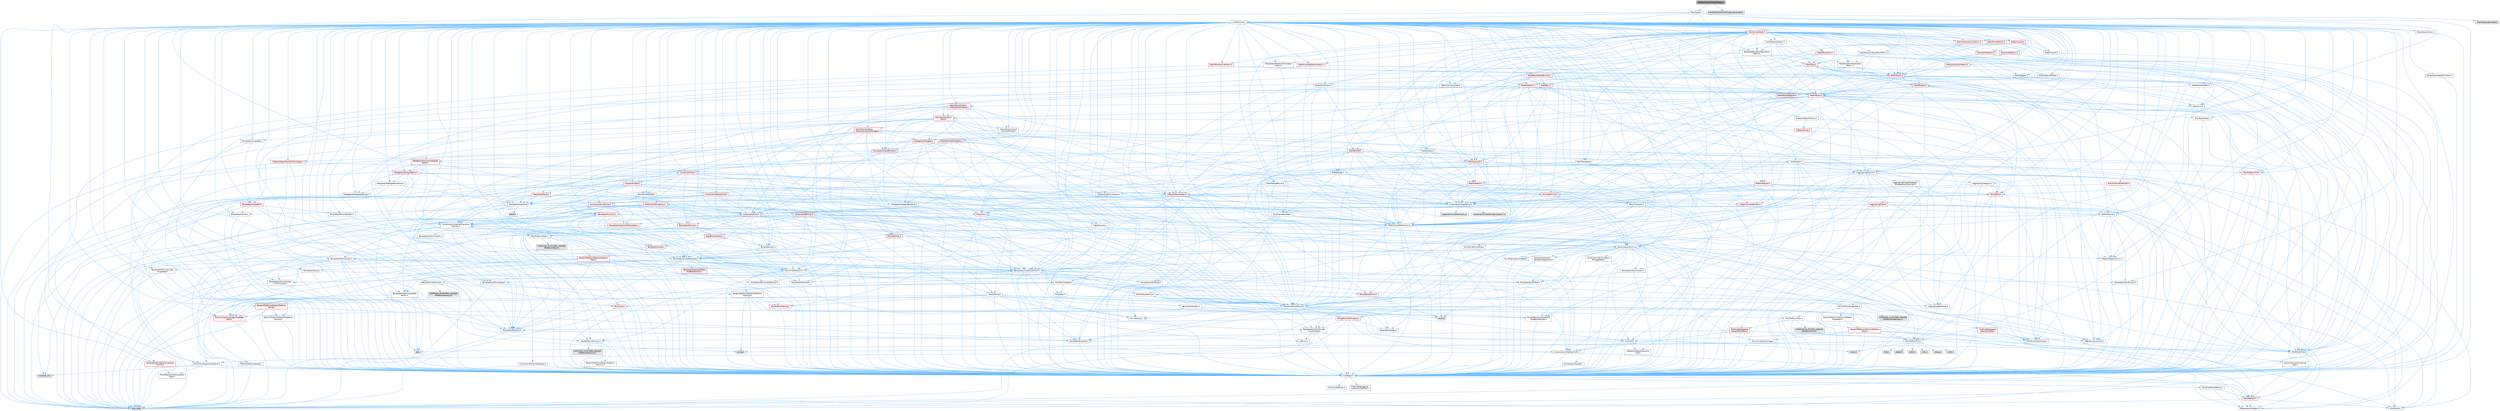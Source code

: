 digraph "SkeletalMeshElementTypes.h"
{
 // INTERACTIVE_SVG=YES
 // LATEX_PDF_SIZE
  bgcolor="transparent";
  edge [fontname=Helvetica,fontsize=10,labelfontname=Helvetica,labelfontsize=10];
  node [fontname=Helvetica,fontsize=10,shape=box,height=0.2,width=0.4];
  Node1 [id="Node000001",label="SkeletalMeshElementTypes.h",height=0.2,width=0.4,color="gray40", fillcolor="grey60", style="filled", fontcolor="black",tooltip=" "];
  Node1 -> Node2 [id="edge1_Node000001_Node000002",color="steelblue1",style="solid",tooltip=" "];
  Node2 [id="Node000002",label="MeshTypes.h",height=0.2,width=0.4,color="grey40", fillcolor="white", style="filled",URL="$dd/d98/MeshTypes_8h.html",tooltip=" "];
  Node2 -> Node3 [id="edge2_Node000002_Node000003",color="steelblue1",style="solid",tooltip=" "];
  Node3 [id="Node000003",label="Containers/UnrealString.h",height=0.2,width=0.4,color="grey40", fillcolor="white", style="filled",URL="$d5/dba/UnrealString_8h.html",tooltip=" "];
  Node3 -> Node4 [id="edge3_Node000003_Node000004",color="steelblue1",style="solid",tooltip=" "];
  Node4 [id="Node000004",label="Containers/UnrealStringIncludes.h.inl",height=0.2,width=0.4,color="grey60", fillcolor="#E0E0E0", style="filled",tooltip=" "];
  Node3 -> Node5 [id="edge4_Node000003_Node000005",color="steelblue1",style="solid",tooltip=" "];
  Node5 [id="Node000005",label="Containers/UnrealString.h.inl",height=0.2,width=0.4,color="grey60", fillcolor="#E0E0E0", style="filled",tooltip=" "];
  Node3 -> Node6 [id="edge5_Node000003_Node000006",color="steelblue1",style="solid",tooltip=" "];
  Node6 [id="Node000006",label="Misc/StringFormatArg.h",height=0.2,width=0.4,color="grey40", fillcolor="white", style="filled",URL="$d2/d16/StringFormatArg_8h.html",tooltip=" "];
  Node6 -> Node7 [id="edge6_Node000006_Node000007",color="steelblue1",style="solid",tooltip=" "];
  Node7 [id="Node000007",label="Containers/ContainersFwd.h",height=0.2,width=0.4,color="grey40", fillcolor="white", style="filled",URL="$d4/d0a/ContainersFwd_8h.html",tooltip=" "];
  Node7 -> Node8 [id="edge7_Node000007_Node000008",color="steelblue1",style="solid",tooltip=" "];
  Node8 [id="Node000008",label="HAL/Platform.h",height=0.2,width=0.4,color="red", fillcolor="#FFF0F0", style="filled",URL="$d9/dd0/Platform_8h.html",tooltip=" "];
  Node8 -> Node9 [id="edge8_Node000008_Node000009",color="steelblue1",style="solid",tooltip=" "];
  Node9 [id="Node000009",label="Misc/Build.h",height=0.2,width=0.4,color="grey40", fillcolor="white", style="filled",URL="$d3/dbb/Build_8h.html",tooltip=" "];
  Node8 -> Node11 [id="edge9_Node000008_Node000011",color="steelblue1",style="solid",tooltip=" "];
  Node11 [id="Node000011",label="type_traits",height=0.2,width=0.4,color="grey60", fillcolor="#E0E0E0", style="filled",tooltip=" "];
  Node8 -> Node12 [id="edge10_Node000008_Node000012",color="steelblue1",style="solid",tooltip=" "];
  Node12 [id="Node000012",label="PreprocessorHelpers.h",height=0.2,width=0.4,color="grey40", fillcolor="white", style="filled",URL="$db/ddb/PreprocessorHelpers_8h.html",tooltip=" "];
  Node7 -> Node18 [id="edge11_Node000007_Node000018",color="steelblue1",style="solid",tooltip=" "];
  Node18 [id="Node000018",label="CoreTypes.h",height=0.2,width=0.4,color="grey40", fillcolor="white", style="filled",URL="$dc/dec/CoreTypes_8h.html",tooltip=" "];
  Node18 -> Node8 [id="edge12_Node000018_Node000008",color="steelblue1",style="solid",tooltip=" "];
  Node18 -> Node19 [id="edge13_Node000018_Node000019",color="steelblue1",style="solid",tooltip=" "];
  Node19 [id="Node000019",label="ProfilingDebugging\l/UMemoryDefines.h",height=0.2,width=0.4,color="grey40", fillcolor="white", style="filled",URL="$d2/da2/UMemoryDefines_8h.html",tooltip=" "];
  Node18 -> Node20 [id="edge14_Node000018_Node000020",color="steelblue1",style="solid",tooltip=" "];
  Node20 [id="Node000020",label="Misc/CoreMiscDefines.h",height=0.2,width=0.4,color="grey40", fillcolor="white", style="filled",URL="$da/d38/CoreMiscDefines_8h.html",tooltip=" "];
  Node20 -> Node8 [id="edge15_Node000020_Node000008",color="steelblue1",style="solid",tooltip=" "];
  Node20 -> Node12 [id="edge16_Node000020_Node000012",color="steelblue1",style="solid",tooltip=" "];
  Node18 -> Node21 [id="edge17_Node000018_Node000021",color="steelblue1",style="solid",tooltip=" "];
  Node21 [id="Node000021",label="Misc/CoreDefines.h",height=0.2,width=0.4,color="grey40", fillcolor="white", style="filled",URL="$d3/dd2/CoreDefines_8h.html",tooltip=" "];
  Node7 -> Node22 [id="edge18_Node000007_Node000022",color="steelblue1",style="solid",tooltip=" "];
  Node22 [id="Node000022",label="Traits/IsContiguousContainer.h",height=0.2,width=0.4,color="grey40", fillcolor="white", style="filled",URL="$d5/d3c/IsContiguousContainer_8h.html",tooltip=" "];
  Node22 -> Node18 [id="edge19_Node000022_Node000018",color="steelblue1",style="solid",tooltip=" "];
  Node22 -> Node23 [id="edge20_Node000022_Node000023",color="steelblue1",style="solid",tooltip=" "];
  Node23 [id="Node000023",label="Misc/StaticAssertComplete\lType.h",height=0.2,width=0.4,color="grey40", fillcolor="white", style="filled",URL="$d5/d4e/StaticAssertCompleteType_8h.html",tooltip=" "];
  Node22 -> Node24 [id="edge21_Node000022_Node000024",color="steelblue1",style="solid",tooltip=" "];
  Node24 [id="Node000024",label="initializer_list",height=0.2,width=0.4,color="grey60", fillcolor="#E0E0E0", style="filled",tooltip=" "];
  Node2 -> Node25 [id="edge22_Node000002_Node000025",color="steelblue1",style="solid",tooltip=" "];
  Node25 [id="Node000025",label="CoreMinimal.h",height=0.2,width=0.4,color="grey40", fillcolor="white", style="filled",URL="$d7/d67/CoreMinimal_8h.html",tooltip=" "];
  Node25 -> Node18 [id="edge23_Node000025_Node000018",color="steelblue1",style="solid",tooltip=" "];
  Node25 -> Node26 [id="edge24_Node000025_Node000026",color="steelblue1",style="solid",tooltip=" "];
  Node26 [id="Node000026",label="CoreFwd.h",height=0.2,width=0.4,color="grey40", fillcolor="white", style="filled",URL="$d1/d1e/CoreFwd_8h.html",tooltip=" "];
  Node26 -> Node18 [id="edge25_Node000026_Node000018",color="steelblue1",style="solid",tooltip=" "];
  Node26 -> Node7 [id="edge26_Node000026_Node000007",color="steelblue1",style="solid",tooltip=" "];
  Node26 -> Node27 [id="edge27_Node000026_Node000027",color="steelblue1",style="solid",tooltip=" "];
  Node27 [id="Node000027",label="Math/MathFwd.h",height=0.2,width=0.4,color="grey40", fillcolor="white", style="filled",URL="$d2/d10/MathFwd_8h.html",tooltip=" "];
  Node27 -> Node8 [id="edge28_Node000027_Node000008",color="steelblue1",style="solid",tooltip=" "];
  Node26 -> Node28 [id="edge29_Node000026_Node000028",color="steelblue1",style="solid",tooltip=" "];
  Node28 [id="Node000028",label="UObject/UObjectHierarchy\lFwd.h",height=0.2,width=0.4,color="grey40", fillcolor="white", style="filled",URL="$d3/d13/UObjectHierarchyFwd_8h.html",tooltip=" "];
  Node25 -> Node28 [id="edge30_Node000025_Node000028",color="steelblue1",style="solid",tooltip=" "];
  Node25 -> Node7 [id="edge31_Node000025_Node000007",color="steelblue1",style="solid",tooltip=" "];
  Node25 -> Node29 [id="edge32_Node000025_Node000029",color="steelblue1",style="solid",tooltip=" "];
  Node29 [id="Node000029",label="Misc/VarArgs.h",height=0.2,width=0.4,color="grey40", fillcolor="white", style="filled",URL="$d5/d6f/VarArgs_8h.html",tooltip=" "];
  Node29 -> Node18 [id="edge33_Node000029_Node000018",color="steelblue1",style="solid",tooltip=" "];
  Node25 -> Node30 [id="edge34_Node000025_Node000030",color="steelblue1",style="solid",tooltip=" "];
  Node30 [id="Node000030",label="Logging/LogVerbosity.h",height=0.2,width=0.4,color="grey40", fillcolor="white", style="filled",URL="$d2/d8f/LogVerbosity_8h.html",tooltip=" "];
  Node30 -> Node18 [id="edge35_Node000030_Node000018",color="steelblue1",style="solid",tooltip=" "];
  Node25 -> Node31 [id="edge36_Node000025_Node000031",color="steelblue1",style="solid",tooltip=" "];
  Node31 [id="Node000031",label="Misc/OutputDevice.h",height=0.2,width=0.4,color="grey40", fillcolor="white", style="filled",URL="$d7/d32/OutputDevice_8h.html",tooltip=" "];
  Node31 -> Node26 [id="edge37_Node000031_Node000026",color="steelblue1",style="solid",tooltip=" "];
  Node31 -> Node18 [id="edge38_Node000031_Node000018",color="steelblue1",style="solid",tooltip=" "];
  Node31 -> Node30 [id="edge39_Node000031_Node000030",color="steelblue1",style="solid",tooltip=" "];
  Node31 -> Node29 [id="edge40_Node000031_Node000029",color="steelblue1",style="solid",tooltip=" "];
  Node31 -> Node32 [id="edge41_Node000031_Node000032",color="steelblue1",style="solid",tooltip=" "];
  Node32 [id="Node000032",label="Templates/IsArrayOrRefOf\lTypeByPredicate.h",height=0.2,width=0.4,color="grey40", fillcolor="white", style="filled",URL="$d6/da1/IsArrayOrRefOfTypeByPredicate_8h.html",tooltip=" "];
  Node32 -> Node18 [id="edge42_Node000032_Node000018",color="steelblue1",style="solid",tooltip=" "];
  Node31 -> Node33 [id="edge43_Node000031_Node000033",color="steelblue1",style="solid",tooltip=" "];
  Node33 [id="Node000033",label="Templates/IsValidVariadic\lFunctionArg.h",height=0.2,width=0.4,color="grey40", fillcolor="white", style="filled",URL="$d0/dc8/IsValidVariadicFunctionArg_8h.html",tooltip=" "];
  Node33 -> Node18 [id="edge44_Node000033_Node000018",color="steelblue1",style="solid",tooltip=" "];
  Node33 -> Node34 [id="edge45_Node000033_Node000034",color="steelblue1",style="solid",tooltip=" "];
  Node34 [id="Node000034",label="IsEnum.h",height=0.2,width=0.4,color="grey40", fillcolor="white", style="filled",URL="$d4/de5/IsEnum_8h.html",tooltip=" "];
  Node33 -> Node11 [id="edge46_Node000033_Node000011",color="steelblue1",style="solid",tooltip=" "];
  Node31 -> Node35 [id="edge47_Node000031_Node000035",color="steelblue1",style="solid",tooltip=" "];
  Node35 [id="Node000035",label="Traits/IsCharEncodingCompatible\lWith.h",height=0.2,width=0.4,color="red", fillcolor="#FFF0F0", style="filled",URL="$df/dd1/IsCharEncodingCompatibleWith_8h.html",tooltip=" "];
  Node35 -> Node11 [id="edge48_Node000035_Node000011",color="steelblue1",style="solid",tooltip=" "];
  Node25 -> Node37 [id="edge49_Node000025_Node000037",color="steelblue1",style="solid",tooltip=" "];
  Node37 [id="Node000037",label="HAL/PlatformCrt.h",height=0.2,width=0.4,color="grey40", fillcolor="white", style="filled",URL="$d8/d75/PlatformCrt_8h.html",tooltip=" "];
  Node37 -> Node38 [id="edge50_Node000037_Node000038",color="steelblue1",style="solid",tooltip=" "];
  Node38 [id="Node000038",label="new",height=0.2,width=0.4,color="grey60", fillcolor="#E0E0E0", style="filled",tooltip=" "];
  Node37 -> Node39 [id="edge51_Node000037_Node000039",color="steelblue1",style="solid",tooltip=" "];
  Node39 [id="Node000039",label="wchar.h",height=0.2,width=0.4,color="grey60", fillcolor="#E0E0E0", style="filled",tooltip=" "];
  Node37 -> Node40 [id="edge52_Node000037_Node000040",color="steelblue1",style="solid",tooltip=" "];
  Node40 [id="Node000040",label="stddef.h",height=0.2,width=0.4,color="grey60", fillcolor="#E0E0E0", style="filled",tooltip=" "];
  Node37 -> Node41 [id="edge53_Node000037_Node000041",color="steelblue1",style="solid",tooltip=" "];
  Node41 [id="Node000041",label="stdlib.h",height=0.2,width=0.4,color="grey60", fillcolor="#E0E0E0", style="filled",tooltip=" "];
  Node37 -> Node42 [id="edge54_Node000037_Node000042",color="steelblue1",style="solid",tooltip=" "];
  Node42 [id="Node000042",label="stdio.h",height=0.2,width=0.4,color="grey60", fillcolor="#E0E0E0", style="filled",tooltip=" "];
  Node37 -> Node43 [id="edge55_Node000037_Node000043",color="steelblue1",style="solid",tooltip=" "];
  Node43 [id="Node000043",label="stdarg.h",height=0.2,width=0.4,color="grey60", fillcolor="#E0E0E0", style="filled",tooltip=" "];
  Node37 -> Node44 [id="edge56_Node000037_Node000044",color="steelblue1",style="solid",tooltip=" "];
  Node44 [id="Node000044",label="math.h",height=0.2,width=0.4,color="grey60", fillcolor="#E0E0E0", style="filled",tooltip=" "];
  Node37 -> Node45 [id="edge57_Node000037_Node000045",color="steelblue1",style="solid",tooltip=" "];
  Node45 [id="Node000045",label="float.h",height=0.2,width=0.4,color="grey60", fillcolor="#E0E0E0", style="filled",tooltip=" "];
  Node37 -> Node46 [id="edge58_Node000037_Node000046",color="steelblue1",style="solid",tooltip=" "];
  Node46 [id="Node000046",label="string.h",height=0.2,width=0.4,color="grey60", fillcolor="#E0E0E0", style="filled",tooltip=" "];
  Node25 -> Node47 [id="edge59_Node000025_Node000047",color="steelblue1",style="solid",tooltip=" "];
  Node47 [id="Node000047",label="HAL/PlatformMisc.h",height=0.2,width=0.4,color="grey40", fillcolor="white", style="filled",URL="$d0/df5/PlatformMisc_8h.html",tooltip=" "];
  Node47 -> Node18 [id="edge60_Node000047_Node000018",color="steelblue1",style="solid",tooltip=" "];
  Node47 -> Node48 [id="edge61_Node000047_Node000048",color="steelblue1",style="solid",tooltip=" "];
  Node48 [id="Node000048",label="GenericPlatform/GenericPlatform\lMisc.h",height=0.2,width=0.4,color="red", fillcolor="#FFF0F0", style="filled",URL="$db/d9a/GenericPlatformMisc_8h.html",tooltip=" "];
  Node48 -> Node26 [id="edge62_Node000048_Node000026",color="steelblue1",style="solid",tooltip=" "];
  Node48 -> Node18 [id="edge63_Node000048_Node000018",color="steelblue1",style="solid",tooltip=" "];
  Node48 -> Node37 [id="edge64_Node000048_Node000037",color="steelblue1",style="solid",tooltip=" "];
  Node48 -> Node52 [id="edge65_Node000048_Node000052",color="steelblue1",style="solid",tooltip=" "];
  Node52 [id="Node000052",label="Math/NumericLimits.h",height=0.2,width=0.4,color="grey40", fillcolor="white", style="filled",URL="$df/d1b/NumericLimits_8h.html",tooltip=" "];
  Node52 -> Node18 [id="edge66_Node000052_Node000018",color="steelblue1",style="solid",tooltip=" "];
  Node48 -> Node53 [id="edge67_Node000048_Node000053",color="steelblue1",style="solid",tooltip=" "];
  Node53 [id="Node000053",label="Misc/CompressionFlags.h",height=0.2,width=0.4,color="grey40", fillcolor="white", style="filled",URL="$d9/d76/CompressionFlags_8h.html",tooltip=" "];
  Node48 -> Node54 [id="edge68_Node000048_Node000054",color="steelblue1",style="solid",tooltip=" "];
  Node54 [id="Node000054",label="Misc/EnumClassFlags.h",height=0.2,width=0.4,color="grey40", fillcolor="white", style="filled",URL="$d8/de7/EnumClassFlags_8h.html",tooltip=" "];
  Node47 -> Node57 [id="edge69_Node000047_Node000057",color="steelblue1",style="solid",tooltip=" "];
  Node57 [id="Node000057",label="COMPILED_PLATFORM_HEADER\l(PlatformMisc.h)",height=0.2,width=0.4,color="grey60", fillcolor="#E0E0E0", style="filled",tooltip=" "];
  Node47 -> Node58 [id="edge70_Node000047_Node000058",color="steelblue1",style="solid",tooltip=" "];
  Node58 [id="Node000058",label="ProfilingDebugging\l/CpuProfilerTrace.h",height=0.2,width=0.4,color="red", fillcolor="#FFF0F0", style="filled",URL="$da/dcb/CpuProfilerTrace_8h.html",tooltip=" "];
  Node58 -> Node18 [id="edge71_Node000058_Node000018",color="steelblue1",style="solid",tooltip=" "];
  Node58 -> Node7 [id="edge72_Node000058_Node000007",color="steelblue1",style="solid",tooltip=" "];
  Node58 -> Node59 [id="edge73_Node000058_Node000059",color="steelblue1",style="solid",tooltip=" "];
  Node59 [id="Node000059",label="HAL/PlatformAtomics.h",height=0.2,width=0.4,color="grey40", fillcolor="white", style="filled",URL="$d3/d36/PlatformAtomics_8h.html",tooltip=" "];
  Node59 -> Node18 [id="edge74_Node000059_Node000018",color="steelblue1",style="solid",tooltip=" "];
  Node59 -> Node60 [id="edge75_Node000059_Node000060",color="steelblue1",style="solid",tooltip=" "];
  Node60 [id="Node000060",label="GenericPlatform/GenericPlatform\lAtomics.h",height=0.2,width=0.4,color="grey40", fillcolor="white", style="filled",URL="$da/d72/GenericPlatformAtomics_8h.html",tooltip=" "];
  Node60 -> Node18 [id="edge76_Node000060_Node000018",color="steelblue1",style="solid",tooltip=" "];
  Node59 -> Node61 [id="edge77_Node000059_Node000061",color="steelblue1",style="solid",tooltip=" "];
  Node61 [id="Node000061",label="COMPILED_PLATFORM_HEADER\l(PlatformAtomics.h)",height=0.2,width=0.4,color="grey60", fillcolor="#E0E0E0", style="filled",tooltip=" "];
  Node58 -> Node12 [id="edge78_Node000058_Node000012",color="steelblue1",style="solid",tooltip=" "];
  Node58 -> Node9 [id="edge79_Node000058_Node000009",color="steelblue1",style="solid",tooltip=" "];
  Node25 -> Node66 [id="edge80_Node000025_Node000066",color="steelblue1",style="solid",tooltip=" "];
  Node66 [id="Node000066",label="Misc/AssertionMacros.h",height=0.2,width=0.4,color="grey40", fillcolor="white", style="filled",URL="$d0/dfa/AssertionMacros_8h.html",tooltip=" "];
  Node66 -> Node18 [id="edge81_Node000066_Node000018",color="steelblue1",style="solid",tooltip=" "];
  Node66 -> Node8 [id="edge82_Node000066_Node000008",color="steelblue1",style="solid",tooltip=" "];
  Node66 -> Node47 [id="edge83_Node000066_Node000047",color="steelblue1",style="solid",tooltip=" "];
  Node66 -> Node12 [id="edge84_Node000066_Node000012",color="steelblue1",style="solid",tooltip=" "];
  Node66 -> Node67 [id="edge85_Node000066_Node000067",color="steelblue1",style="solid",tooltip=" "];
  Node67 [id="Node000067",label="Templates/EnableIf.h",height=0.2,width=0.4,color="grey40", fillcolor="white", style="filled",URL="$d7/d60/EnableIf_8h.html",tooltip=" "];
  Node67 -> Node18 [id="edge86_Node000067_Node000018",color="steelblue1",style="solid",tooltip=" "];
  Node66 -> Node32 [id="edge87_Node000066_Node000032",color="steelblue1",style="solid",tooltip=" "];
  Node66 -> Node33 [id="edge88_Node000066_Node000033",color="steelblue1",style="solid",tooltip=" "];
  Node66 -> Node35 [id="edge89_Node000066_Node000035",color="steelblue1",style="solid",tooltip=" "];
  Node66 -> Node29 [id="edge90_Node000066_Node000029",color="steelblue1",style="solid",tooltip=" "];
  Node66 -> Node68 [id="edge91_Node000066_Node000068",color="steelblue1",style="solid",tooltip=" "];
  Node68 [id="Node000068",label="String/FormatStringSan.h",height=0.2,width=0.4,color="red", fillcolor="#FFF0F0", style="filled",URL="$d3/d8b/FormatStringSan_8h.html",tooltip=" "];
  Node68 -> Node11 [id="edge92_Node000068_Node000011",color="steelblue1",style="solid",tooltip=" "];
  Node68 -> Node18 [id="edge93_Node000068_Node000018",color="steelblue1",style="solid",tooltip=" "];
  Node68 -> Node69 [id="edge94_Node000068_Node000069",color="steelblue1",style="solid",tooltip=" "];
  Node69 [id="Node000069",label="Templates/Requires.h",height=0.2,width=0.4,color="grey40", fillcolor="white", style="filled",URL="$dc/d96/Requires_8h.html",tooltip=" "];
  Node69 -> Node67 [id="edge95_Node000069_Node000067",color="steelblue1",style="solid",tooltip=" "];
  Node69 -> Node11 [id="edge96_Node000069_Node000011",color="steelblue1",style="solid",tooltip=" "];
  Node68 -> Node70 [id="edge97_Node000068_Node000070",color="steelblue1",style="solid",tooltip=" "];
  Node70 [id="Node000070",label="Templates/Identity.h",height=0.2,width=0.4,color="grey40", fillcolor="white", style="filled",URL="$d0/dd5/Identity_8h.html",tooltip=" "];
  Node68 -> Node33 [id="edge98_Node000068_Node000033",color="steelblue1",style="solid",tooltip=" "];
  Node68 -> Node7 [id="edge99_Node000068_Node000007",color="steelblue1",style="solid",tooltip=" "];
  Node66 -> Node74 [id="edge100_Node000066_Node000074",color="steelblue1",style="solid",tooltip=" "];
  Node74 [id="Node000074",label="atomic",height=0.2,width=0.4,color="grey60", fillcolor="#E0E0E0", style="filled",tooltip=" "];
  Node25 -> Node75 [id="edge101_Node000025_Node000075",color="steelblue1",style="solid",tooltip=" "];
  Node75 [id="Node000075",label="Templates/IsPointer.h",height=0.2,width=0.4,color="grey40", fillcolor="white", style="filled",URL="$d7/d05/IsPointer_8h.html",tooltip=" "];
  Node75 -> Node18 [id="edge102_Node000075_Node000018",color="steelblue1",style="solid",tooltip=" "];
  Node25 -> Node76 [id="edge103_Node000025_Node000076",color="steelblue1",style="solid",tooltip=" "];
  Node76 [id="Node000076",label="HAL/PlatformMemory.h",height=0.2,width=0.4,color="grey40", fillcolor="white", style="filled",URL="$de/d68/PlatformMemory_8h.html",tooltip=" "];
  Node76 -> Node18 [id="edge104_Node000076_Node000018",color="steelblue1",style="solid",tooltip=" "];
  Node76 -> Node77 [id="edge105_Node000076_Node000077",color="steelblue1",style="solid",tooltip=" "];
  Node77 [id="Node000077",label="GenericPlatform/GenericPlatform\lMemory.h",height=0.2,width=0.4,color="grey40", fillcolor="white", style="filled",URL="$dd/d22/GenericPlatformMemory_8h.html",tooltip=" "];
  Node77 -> Node26 [id="edge106_Node000077_Node000026",color="steelblue1",style="solid",tooltip=" "];
  Node77 -> Node18 [id="edge107_Node000077_Node000018",color="steelblue1",style="solid",tooltip=" "];
  Node77 -> Node78 [id="edge108_Node000077_Node000078",color="steelblue1",style="solid",tooltip=" "];
  Node78 [id="Node000078",label="HAL/PlatformString.h",height=0.2,width=0.4,color="red", fillcolor="#FFF0F0", style="filled",URL="$db/db5/PlatformString_8h.html",tooltip=" "];
  Node78 -> Node18 [id="edge109_Node000078_Node000018",color="steelblue1",style="solid",tooltip=" "];
  Node77 -> Node46 [id="edge110_Node000077_Node000046",color="steelblue1",style="solid",tooltip=" "];
  Node77 -> Node39 [id="edge111_Node000077_Node000039",color="steelblue1",style="solid",tooltip=" "];
  Node76 -> Node80 [id="edge112_Node000076_Node000080",color="steelblue1",style="solid",tooltip=" "];
  Node80 [id="Node000080",label="COMPILED_PLATFORM_HEADER\l(PlatformMemory.h)",height=0.2,width=0.4,color="grey60", fillcolor="#E0E0E0", style="filled",tooltip=" "];
  Node25 -> Node59 [id="edge113_Node000025_Node000059",color="steelblue1",style="solid",tooltip=" "];
  Node25 -> Node81 [id="edge114_Node000025_Node000081",color="steelblue1",style="solid",tooltip=" "];
  Node81 [id="Node000081",label="Misc/Exec.h",height=0.2,width=0.4,color="grey40", fillcolor="white", style="filled",URL="$de/ddb/Exec_8h.html",tooltip=" "];
  Node81 -> Node18 [id="edge115_Node000081_Node000018",color="steelblue1",style="solid",tooltip=" "];
  Node81 -> Node66 [id="edge116_Node000081_Node000066",color="steelblue1",style="solid",tooltip=" "];
  Node25 -> Node82 [id="edge117_Node000025_Node000082",color="steelblue1",style="solid",tooltip=" "];
  Node82 [id="Node000082",label="HAL/MemoryBase.h",height=0.2,width=0.4,color="grey40", fillcolor="white", style="filled",URL="$d6/d9f/MemoryBase_8h.html",tooltip=" "];
  Node82 -> Node18 [id="edge118_Node000082_Node000018",color="steelblue1",style="solid",tooltip=" "];
  Node82 -> Node59 [id="edge119_Node000082_Node000059",color="steelblue1",style="solid",tooltip=" "];
  Node82 -> Node37 [id="edge120_Node000082_Node000037",color="steelblue1",style="solid",tooltip=" "];
  Node82 -> Node81 [id="edge121_Node000082_Node000081",color="steelblue1",style="solid",tooltip=" "];
  Node82 -> Node31 [id="edge122_Node000082_Node000031",color="steelblue1",style="solid",tooltip=" "];
  Node82 -> Node83 [id="edge123_Node000082_Node000083",color="steelblue1",style="solid",tooltip=" "];
  Node83 [id="Node000083",label="Templates/Atomic.h",height=0.2,width=0.4,color="red", fillcolor="#FFF0F0", style="filled",URL="$d3/d91/Atomic_8h.html",tooltip=" "];
  Node83 -> Node74 [id="edge124_Node000083_Node000074",color="steelblue1",style="solid",tooltip=" "];
  Node25 -> Node92 [id="edge125_Node000025_Node000092",color="steelblue1",style="solid",tooltip=" "];
  Node92 [id="Node000092",label="HAL/UnrealMemory.h",height=0.2,width=0.4,color="grey40", fillcolor="white", style="filled",URL="$d9/d96/UnrealMemory_8h.html",tooltip=" "];
  Node92 -> Node18 [id="edge126_Node000092_Node000018",color="steelblue1",style="solid",tooltip=" "];
  Node92 -> Node77 [id="edge127_Node000092_Node000077",color="steelblue1",style="solid",tooltip=" "];
  Node92 -> Node82 [id="edge128_Node000092_Node000082",color="steelblue1",style="solid",tooltip=" "];
  Node92 -> Node76 [id="edge129_Node000092_Node000076",color="steelblue1",style="solid",tooltip=" "];
  Node92 -> Node93 [id="edge130_Node000092_Node000093",color="steelblue1",style="solid",tooltip=" "];
  Node93 [id="Node000093",label="ProfilingDebugging\l/MemoryTrace.h",height=0.2,width=0.4,color="red", fillcolor="#FFF0F0", style="filled",URL="$da/dd7/MemoryTrace_8h.html",tooltip=" "];
  Node93 -> Node8 [id="edge131_Node000093_Node000008",color="steelblue1",style="solid",tooltip=" "];
  Node93 -> Node54 [id="edge132_Node000093_Node000054",color="steelblue1",style="solid",tooltip=" "];
  Node92 -> Node75 [id="edge133_Node000092_Node000075",color="steelblue1",style="solid",tooltip=" "];
  Node25 -> Node94 [id="edge134_Node000025_Node000094",color="steelblue1",style="solid",tooltip=" "];
  Node94 [id="Node000094",label="Templates/IsArithmetic.h",height=0.2,width=0.4,color="grey40", fillcolor="white", style="filled",URL="$d2/d5d/IsArithmetic_8h.html",tooltip=" "];
  Node94 -> Node18 [id="edge135_Node000094_Node000018",color="steelblue1",style="solid",tooltip=" "];
  Node25 -> Node88 [id="edge136_Node000025_Node000088",color="steelblue1",style="solid",tooltip=" "];
  Node88 [id="Node000088",label="Templates/AndOrNot.h",height=0.2,width=0.4,color="grey40", fillcolor="white", style="filled",URL="$db/d0a/AndOrNot_8h.html",tooltip=" "];
  Node88 -> Node18 [id="edge137_Node000088_Node000018",color="steelblue1",style="solid",tooltip=" "];
  Node25 -> Node95 [id="edge138_Node000025_Node000095",color="steelblue1",style="solid",tooltip=" "];
  Node95 [id="Node000095",label="Templates/IsPODType.h",height=0.2,width=0.4,color="grey40", fillcolor="white", style="filled",URL="$d7/db1/IsPODType_8h.html",tooltip=" "];
  Node95 -> Node18 [id="edge139_Node000095_Node000018",color="steelblue1",style="solid",tooltip=" "];
  Node25 -> Node96 [id="edge140_Node000025_Node000096",color="steelblue1",style="solid",tooltip=" "];
  Node96 [id="Node000096",label="Templates/IsUECoreType.h",height=0.2,width=0.4,color="grey40", fillcolor="white", style="filled",URL="$d1/db8/IsUECoreType_8h.html",tooltip=" "];
  Node96 -> Node18 [id="edge141_Node000096_Node000018",color="steelblue1",style="solid",tooltip=" "];
  Node96 -> Node11 [id="edge142_Node000096_Node000011",color="steelblue1",style="solid",tooltip=" "];
  Node25 -> Node89 [id="edge143_Node000025_Node000089",color="steelblue1",style="solid",tooltip=" "];
  Node89 [id="Node000089",label="Templates/IsTriviallyCopy\lConstructible.h",height=0.2,width=0.4,color="grey40", fillcolor="white", style="filled",URL="$d3/d78/IsTriviallyCopyConstructible_8h.html",tooltip=" "];
  Node89 -> Node18 [id="edge144_Node000089_Node000018",color="steelblue1",style="solid",tooltip=" "];
  Node89 -> Node11 [id="edge145_Node000089_Node000011",color="steelblue1",style="solid",tooltip=" "];
  Node25 -> Node97 [id="edge146_Node000025_Node000097",color="steelblue1",style="solid",tooltip=" "];
  Node97 [id="Node000097",label="Templates/UnrealTypeTraits.h",height=0.2,width=0.4,color="grey40", fillcolor="white", style="filled",URL="$d2/d2d/UnrealTypeTraits_8h.html",tooltip=" "];
  Node97 -> Node18 [id="edge147_Node000097_Node000018",color="steelblue1",style="solid",tooltip=" "];
  Node97 -> Node75 [id="edge148_Node000097_Node000075",color="steelblue1",style="solid",tooltip=" "];
  Node97 -> Node66 [id="edge149_Node000097_Node000066",color="steelblue1",style="solid",tooltip=" "];
  Node97 -> Node88 [id="edge150_Node000097_Node000088",color="steelblue1",style="solid",tooltip=" "];
  Node97 -> Node67 [id="edge151_Node000097_Node000067",color="steelblue1",style="solid",tooltip=" "];
  Node97 -> Node94 [id="edge152_Node000097_Node000094",color="steelblue1",style="solid",tooltip=" "];
  Node97 -> Node34 [id="edge153_Node000097_Node000034",color="steelblue1",style="solid",tooltip=" "];
  Node97 -> Node98 [id="edge154_Node000097_Node000098",color="steelblue1",style="solid",tooltip=" "];
  Node98 [id="Node000098",label="Templates/Models.h",height=0.2,width=0.4,color="grey40", fillcolor="white", style="filled",URL="$d3/d0c/Models_8h.html",tooltip=" "];
  Node98 -> Node70 [id="edge155_Node000098_Node000070",color="steelblue1",style="solid",tooltip=" "];
  Node97 -> Node95 [id="edge156_Node000097_Node000095",color="steelblue1",style="solid",tooltip=" "];
  Node97 -> Node96 [id="edge157_Node000097_Node000096",color="steelblue1",style="solid",tooltip=" "];
  Node97 -> Node89 [id="edge158_Node000097_Node000089",color="steelblue1",style="solid",tooltip=" "];
  Node25 -> Node67 [id="edge159_Node000025_Node000067",color="steelblue1",style="solid",tooltip=" "];
  Node25 -> Node99 [id="edge160_Node000025_Node000099",color="steelblue1",style="solid",tooltip=" "];
  Node99 [id="Node000099",label="Templates/RemoveReference.h",height=0.2,width=0.4,color="grey40", fillcolor="white", style="filled",URL="$da/dbe/RemoveReference_8h.html",tooltip=" "];
  Node99 -> Node18 [id="edge161_Node000099_Node000018",color="steelblue1",style="solid",tooltip=" "];
  Node25 -> Node100 [id="edge162_Node000025_Node000100",color="steelblue1",style="solid",tooltip=" "];
  Node100 [id="Node000100",label="Templates/IntegralConstant.h",height=0.2,width=0.4,color="grey40", fillcolor="white", style="filled",URL="$db/d1b/IntegralConstant_8h.html",tooltip=" "];
  Node100 -> Node18 [id="edge163_Node000100_Node000018",color="steelblue1",style="solid",tooltip=" "];
  Node25 -> Node101 [id="edge164_Node000025_Node000101",color="steelblue1",style="solid",tooltip=" "];
  Node101 [id="Node000101",label="Templates/IsClass.h",height=0.2,width=0.4,color="grey40", fillcolor="white", style="filled",URL="$db/dcb/IsClass_8h.html",tooltip=" "];
  Node101 -> Node18 [id="edge165_Node000101_Node000018",color="steelblue1",style="solid",tooltip=" "];
  Node25 -> Node102 [id="edge166_Node000025_Node000102",color="steelblue1",style="solid",tooltip=" "];
  Node102 [id="Node000102",label="Templates/TypeCompatible\lBytes.h",height=0.2,width=0.4,color="grey40", fillcolor="white", style="filled",URL="$df/d0a/TypeCompatibleBytes_8h.html",tooltip=" "];
  Node102 -> Node18 [id="edge167_Node000102_Node000018",color="steelblue1",style="solid",tooltip=" "];
  Node102 -> Node46 [id="edge168_Node000102_Node000046",color="steelblue1",style="solid",tooltip=" "];
  Node102 -> Node38 [id="edge169_Node000102_Node000038",color="steelblue1",style="solid",tooltip=" "];
  Node102 -> Node11 [id="edge170_Node000102_Node000011",color="steelblue1",style="solid",tooltip=" "];
  Node25 -> Node22 [id="edge171_Node000025_Node000022",color="steelblue1",style="solid",tooltip=" "];
  Node25 -> Node103 [id="edge172_Node000025_Node000103",color="steelblue1",style="solid",tooltip=" "];
  Node103 [id="Node000103",label="Templates/UnrealTemplate.h",height=0.2,width=0.4,color="grey40", fillcolor="white", style="filled",URL="$d4/d24/UnrealTemplate_8h.html",tooltip=" "];
  Node103 -> Node18 [id="edge173_Node000103_Node000018",color="steelblue1",style="solid",tooltip=" "];
  Node103 -> Node75 [id="edge174_Node000103_Node000075",color="steelblue1",style="solid",tooltip=" "];
  Node103 -> Node92 [id="edge175_Node000103_Node000092",color="steelblue1",style="solid",tooltip=" "];
  Node103 -> Node104 [id="edge176_Node000103_Node000104",color="steelblue1",style="solid",tooltip=" "];
  Node104 [id="Node000104",label="Templates/CopyQualifiers\lAndRefsFromTo.h",height=0.2,width=0.4,color="red", fillcolor="#FFF0F0", style="filled",URL="$d3/db3/CopyQualifiersAndRefsFromTo_8h.html",tooltip=" "];
  Node103 -> Node97 [id="edge177_Node000103_Node000097",color="steelblue1",style="solid",tooltip=" "];
  Node103 -> Node99 [id="edge178_Node000103_Node000099",color="steelblue1",style="solid",tooltip=" "];
  Node103 -> Node69 [id="edge179_Node000103_Node000069",color="steelblue1",style="solid",tooltip=" "];
  Node103 -> Node102 [id="edge180_Node000103_Node000102",color="steelblue1",style="solid",tooltip=" "];
  Node103 -> Node70 [id="edge181_Node000103_Node000070",color="steelblue1",style="solid",tooltip=" "];
  Node103 -> Node22 [id="edge182_Node000103_Node000022",color="steelblue1",style="solid",tooltip=" "];
  Node103 -> Node106 [id="edge183_Node000103_Node000106",color="steelblue1",style="solid",tooltip=" "];
  Node106 [id="Node000106",label="Traits/UseBitwiseSwap.h",height=0.2,width=0.4,color="grey40", fillcolor="white", style="filled",URL="$db/df3/UseBitwiseSwap_8h.html",tooltip=" "];
  Node106 -> Node18 [id="edge184_Node000106_Node000018",color="steelblue1",style="solid",tooltip=" "];
  Node106 -> Node11 [id="edge185_Node000106_Node000011",color="steelblue1",style="solid",tooltip=" "];
  Node103 -> Node11 [id="edge186_Node000103_Node000011",color="steelblue1",style="solid",tooltip=" "];
  Node25 -> Node52 [id="edge187_Node000025_Node000052",color="steelblue1",style="solid",tooltip=" "];
  Node25 -> Node107 [id="edge188_Node000025_Node000107",color="steelblue1",style="solid",tooltip=" "];
  Node107 [id="Node000107",label="HAL/PlatformMath.h",height=0.2,width=0.4,color="grey40", fillcolor="white", style="filled",URL="$dc/d53/PlatformMath_8h.html",tooltip=" "];
  Node107 -> Node18 [id="edge189_Node000107_Node000018",color="steelblue1",style="solid",tooltip=" "];
  Node107 -> Node108 [id="edge190_Node000107_Node000108",color="steelblue1",style="solid",tooltip=" "];
  Node108 [id="Node000108",label="GenericPlatform/GenericPlatform\lMath.h",height=0.2,width=0.4,color="red", fillcolor="#FFF0F0", style="filled",URL="$d5/d79/GenericPlatformMath_8h.html",tooltip=" "];
  Node108 -> Node18 [id="edge191_Node000108_Node000018",color="steelblue1",style="solid",tooltip=" "];
  Node108 -> Node7 [id="edge192_Node000108_Node000007",color="steelblue1",style="solid",tooltip=" "];
  Node108 -> Node37 [id="edge193_Node000108_Node000037",color="steelblue1",style="solid",tooltip=" "];
  Node108 -> Node88 [id="edge194_Node000108_Node000088",color="steelblue1",style="solid",tooltip=" "];
  Node108 -> Node109 [id="edge195_Node000108_Node000109",color="steelblue1",style="solid",tooltip=" "];
  Node109 [id="Node000109",label="Templates/Decay.h",height=0.2,width=0.4,color="grey40", fillcolor="white", style="filled",URL="$dd/d0f/Decay_8h.html",tooltip=" "];
  Node109 -> Node18 [id="edge196_Node000109_Node000018",color="steelblue1",style="solid",tooltip=" "];
  Node109 -> Node99 [id="edge197_Node000109_Node000099",color="steelblue1",style="solid",tooltip=" "];
  Node109 -> Node11 [id="edge198_Node000109_Node000011",color="steelblue1",style="solid",tooltip=" "];
  Node108 -> Node97 [id="edge199_Node000108_Node000097",color="steelblue1",style="solid",tooltip=" "];
  Node108 -> Node69 [id="edge200_Node000108_Node000069",color="steelblue1",style="solid",tooltip=" "];
  Node108 -> Node102 [id="edge201_Node000108_Node000102",color="steelblue1",style="solid",tooltip=" "];
  Node108 -> Node11 [id="edge202_Node000108_Node000011",color="steelblue1",style="solid",tooltip=" "];
  Node107 -> Node114 [id="edge203_Node000107_Node000114",color="steelblue1",style="solid",tooltip=" "];
  Node114 [id="Node000114",label="COMPILED_PLATFORM_HEADER\l(PlatformMath.h)",height=0.2,width=0.4,color="grey60", fillcolor="#E0E0E0", style="filled",tooltip=" "];
  Node25 -> Node90 [id="edge204_Node000025_Node000090",color="steelblue1",style="solid",tooltip=" "];
  Node90 [id="Node000090",label="Templates/IsTriviallyCopy\lAssignable.h",height=0.2,width=0.4,color="grey40", fillcolor="white", style="filled",URL="$d2/df2/IsTriviallyCopyAssignable_8h.html",tooltip=" "];
  Node90 -> Node18 [id="edge205_Node000090_Node000018",color="steelblue1",style="solid",tooltip=" "];
  Node90 -> Node11 [id="edge206_Node000090_Node000011",color="steelblue1",style="solid",tooltip=" "];
  Node25 -> Node115 [id="edge207_Node000025_Node000115",color="steelblue1",style="solid",tooltip=" "];
  Node115 [id="Node000115",label="Templates/MemoryOps.h",height=0.2,width=0.4,color="grey40", fillcolor="white", style="filled",URL="$db/dea/MemoryOps_8h.html",tooltip=" "];
  Node115 -> Node18 [id="edge208_Node000115_Node000018",color="steelblue1",style="solid",tooltip=" "];
  Node115 -> Node92 [id="edge209_Node000115_Node000092",color="steelblue1",style="solid",tooltip=" "];
  Node115 -> Node90 [id="edge210_Node000115_Node000090",color="steelblue1",style="solid",tooltip=" "];
  Node115 -> Node89 [id="edge211_Node000115_Node000089",color="steelblue1",style="solid",tooltip=" "];
  Node115 -> Node69 [id="edge212_Node000115_Node000069",color="steelblue1",style="solid",tooltip=" "];
  Node115 -> Node97 [id="edge213_Node000115_Node000097",color="steelblue1",style="solid",tooltip=" "];
  Node115 -> Node106 [id="edge214_Node000115_Node000106",color="steelblue1",style="solid",tooltip=" "];
  Node115 -> Node38 [id="edge215_Node000115_Node000038",color="steelblue1",style="solid",tooltip=" "];
  Node115 -> Node11 [id="edge216_Node000115_Node000011",color="steelblue1",style="solid",tooltip=" "];
  Node25 -> Node116 [id="edge217_Node000025_Node000116",color="steelblue1",style="solid",tooltip=" "];
  Node116 [id="Node000116",label="Containers/ContainerAllocation\lPolicies.h",height=0.2,width=0.4,color="grey40", fillcolor="white", style="filled",URL="$d7/dff/ContainerAllocationPolicies_8h.html",tooltip=" "];
  Node116 -> Node18 [id="edge218_Node000116_Node000018",color="steelblue1",style="solid",tooltip=" "];
  Node116 -> Node117 [id="edge219_Node000116_Node000117",color="steelblue1",style="solid",tooltip=" "];
  Node117 [id="Node000117",label="Containers/ContainerHelpers.h",height=0.2,width=0.4,color="grey40", fillcolor="white", style="filled",URL="$d7/d33/ContainerHelpers_8h.html",tooltip=" "];
  Node117 -> Node18 [id="edge220_Node000117_Node000018",color="steelblue1",style="solid",tooltip=" "];
  Node116 -> Node116 [id="edge221_Node000116_Node000116",color="steelblue1",style="solid",tooltip=" "];
  Node116 -> Node107 [id="edge222_Node000116_Node000107",color="steelblue1",style="solid",tooltip=" "];
  Node116 -> Node92 [id="edge223_Node000116_Node000092",color="steelblue1",style="solid",tooltip=" "];
  Node116 -> Node52 [id="edge224_Node000116_Node000052",color="steelblue1",style="solid",tooltip=" "];
  Node116 -> Node66 [id="edge225_Node000116_Node000066",color="steelblue1",style="solid",tooltip=" "];
  Node116 -> Node118 [id="edge226_Node000116_Node000118",color="steelblue1",style="solid",tooltip=" "];
  Node118 [id="Node000118",label="Templates/IsPolymorphic.h",height=0.2,width=0.4,color="grey40", fillcolor="white", style="filled",URL="$dc/d20/IsPolymorphic_8h.html",tooltip=" "];
  Node116 -> Node115 [id="edge227_Node000116_Node000115",color="steelblue1",style="solid",tooltip=" "];
  Node116 -> Node102 [id="edge228_Node000116_Node000102",color="steelblue1",style="solid",tooltip=" "];
  Node116 -> Node11 [id="edge229_Node000116_Node000011",color="steelblue1",style="solid",tooltip=" "];
  Node25 -> Node119 [id="edge230_Node000025_Node000119",color="steelblue1",style="solid",tooltip=" "];
  Node119 [id="Node000119",label="Templates/IsEnumClass.h",height=0.2,width=0.4,color="grey40", fillcolor="white", style="filled",URL="$d7/d15/IsEnumClass_8h.html",tooltip=" "];
  Node119 -> Node18 [id="edge231_Node000119_Node000018",color="steelblue1",style="solid",tooltip=" "];
  Node119 -> Node88 [id="edge232_Node000119_Node000088",color="steelblue1",style="solid",tooltip=" "];
  Node25 -> Node120 [id="edge233_Node000025_Node000120",color="steelblue1",style="solid",tooltip=" "];
  Node120 [id="Node000120",label="HAL/PlatformProperties.h",height=0.2,width=0.4,color="grey40", fillcolor="white", style="filled",URL="$d9/db0/PlatformProperties_8h.html",tooltip=" "];
  Node120 -> Node18 [id="edge234_Node000120_Node000018",color="steelblue1",style="solid",tooltip=" "];
  Node120 -> Node121 [id="edge235_Node000120_Node000121",color="steelblue1",style="solid",tooltip=" "];
  Node121 [id="Node000121",label="GenericPlatform/GenericPlatform\lProperties.h",height=0.2,width=0.4,color="grey40", fillcolor="white", style="filled",URL="$d2/dcd/GenericPlatformProperties_8h.html",tooltip=" "];
  Node121 -> Node18 [id="edge236_Node000121_Node000018",color="steelblue1",style="solid",tooltip=" "];
  Node121 -> Node48 [id="edge237_Node000121_Node000048",color="steelblue1",style="solid",tooltip=" "];
  Node120 -> Node122 [id="edge238_Node000120_Node000122",color="steelblue1",style="solid",tooltip=" "];
  Node122 [id="Node000122",label="COMPILED_PLATFORM_HEADER\l(PlatformProperties.h)",height=0.2,width=0.4,color="grey60", fillcolor="#E0E0E0", style="filled",tooltip=" "];
  Node25 -> Node123 [id="edge239_Node000025_Node000123",color="steelblue1",style="solid",tooltip=" "];
  Node123 [id="Node000123",label="Misc/EngineVersionBase.h",height=0.2,width=0.4,color="grey40", fillcolor="white", style="filled",URL="$d5/d2b/EngineVersionBase_8h.html",tooltip=" "];
  Node123 -> Node18 [id="edge240_Node000123_Node000018",color="steelblue1",style="solid",tooltip=" "];
  Node25 -> Node124 [id="edge241_Node000025_Node000124",color="steelblue1",style="solid",tooltip=" "];
  Node124 [id="Node000124",label="Internationalization\l/TextNamespaceFwd.h",height=0.2,width=0.4,color="grey40", fillcolor="white", style="filled",URL="$d8/d97/TextNamespaceFwd_8h.html",tooltip=" "];
  Node124 -> Node18 [id="edge242_Node000124_Node000018",color="steelblue1",style="solid",tooltip=" "];
  Node25 -> Node125 [id="edge243_Node000025_Node000125",color="steelblue1",style="solid",tooltip=" "];
  Node125 [id="Node000125",label="Serialization/Archive.h",height=0.2,width=0.4,color="grey40", fillcolor="white", style="filled",URL="$d7/d3b/Archive_8h.html",tooltip=" "];
  Node125 -> Node26 [id="edge244_Node000125_Node000026",color="steelblue1",style="solid",tooltip=" "];
  Node125 -> Node18 [id="edge245_Node000125_Node000018",color="steelblue1",style="solid",tooltip=" "];
  Node125 -> Node120 [id="edge246_Node000125_Node000120",color="steelblue1",style="solid",tooltip=" "];
  Node125 -> Node124 [id="edge247_Node000125_Node000124",color="steelblue1",style="solid",tooltip=" "];
  Node125 -> Node27 [id="edge248_Node000125_Node000027",color="steelblue1",style="solid",tooltip=" "];
  Node125 -> Node66 [id="edge249_Node000125_Node000066",color="steelblue1",style="solid",tooltip=" "];
  Node125 -> Node9 [id="edge250_Node000125_Node000009",color="steelblue1",style="solid",tooltip=" "];
  Node125 -> Node53 [id="edge251_Node000125_Node000053",color="steelblue1",style="solid",tooltip=" "];
  Node125 -> Node123 [id="edge252_Node000125_Node000123",color="steelblue1",style="solid",tooltip=" "];
  Node125 -> Node29 [id="edge253_Node000125_Node000029",color="steelblue1",style="solid",tooltip=" "];
  Node125 -> Node126 [id="edge254_Node000125_Node000126",color="steelblue1",style="solid",tooltip=" "];
  Node126 [id="Node000126",label="Serialization/ArchiveCook\lData.h",height=0.2,width=0.4,color="grey40", fillcolor="white", style="filled",URL="$dc/db6/ArchiveCookData_8h.html",tooltip=" "];
  Node126 -> Node8 [id="edge255_Node000126_Node000008",color="steelblue1",style="solid",tooltip=" "];
  Node125 -> Node127 [id="edge256_Node000125_Node000127",color="steelblue1",style="solid",tooltip=" "];
  Node127 [id="Node000127",label="Serialization/ArchiveSave\lPackageData.h",height=0.2,width=0.4,color="grey40", fillcolor="white", style="filled",URL="$d1/d37/ArchiveSavePackageData_8h.html",tooltip=" "];
  Node125 -> Node67 [id="edge257_Node000125_Node000067",color="steelblue1",style="solid",tooltip=" "];
  Node125 -> Node32 [id="edge258_Node000125_Node000032",color="steelblue1",style="solid",tooltip=" "];
  Node125 -> Node119 [id="edge259_Node000125_Node000119",color="steelblue1",style="solid",tooltip=" "];
  Node125 -> Node112 [id="edge260_Node000125_Node000112",color="steelblue1",style="solid",tooltip=" "];
  Node112 [id="Node000112",label="Templates/IsSigned.h",height=0.2,width=0.4,color="grey40", fillcolor="white", style="filled",URL="$d8/dd8/IsSigned_8h.html",tooltip=" "];
  Node112 -> Node18 [id="edge261_Node000112_Node000018",color="steelblue1",style="solid",tooltip=" "];
  Node125 -> Node33 [id="edge262_Node000125_Node000033",color="steelblue1",style="solid",tooltip=" "];
  Node125 -> Node103 [id="edge263_Node000125_Node000103",color="steelblue1",style="solid",tooltip=" "];
  Node125 -> Node35 [id="edge264_Node000125_Node000035",color="steelblue1",style="solid",tooltip=" "];
  Node125 -> Node128 [id="edge265_Node000125_Node000128",color="steelblue1",style="solid",tooltip=" "];
  Node128 [id="Node000128",label="UObject/ObjectVersion.h",height=0.2,width=0.4,color="grey40", fillcolor="white", style="filled",URL="$da/d63/ObjectVersion_8h.html",tooltip=" "];
  Node128 -> Node18 [id="edge266_Node000128_Node000018",color="steelblue1",style="solid",tooltip=" "];
  Node25 -> Node129 [id="edge267_Node000025_Node000129",color="steelblue1",style="solid",tooltip=" "];
  Node129 [id="Node000129",label="Templates/Less.h",height=0.2,width=0.4,color="grey40", fillcolor="white", style="filled",URL="$de/dc8/Less_8h.html",tooltip=" "];
  Node129 -> Node18 [id="edge268_Node000129_Node000018",color="steelblue1",style="solid",tooltip=" "];
  Node129 -> Node103 [id="edge269_Node000129_Node000103",color="steelblue1",style="solid",tooltip=" "];
  Node25 -> Node130 [id="edge270_Node000025_Node000130",color="steelblue1",style="solid",tooltip=" "];
  Node130 [id="Node000130",label="Templates/Sorting.h",height=0.2,width=0.4,color="red", fillcolor="#FFF0F0", style="filled",URL="$d3/d9e/Sorting_8h.html",tooltip=" "];
  Node130 -> Node18 [id="edge271_Node000130_Node000018",color="steelblue1",style="solid",tooltip=" "];
  Node130 -> Node131 [id="edge272_Node000130_Node000131",color="steelblue1",style="solid",tooltip=" "];
  Node131 [id="Node000131",label="Algo/BinarySearch.h",height=0.2,width=0.4,color="red", fillcolor="#FFF0F0", style="filled",URL="$db/db4/BinarySearch_8h.html",tooltip=" "];
  Node131 -> Node133 [id="edge273_Node000131_Node000133",color="steelblue1",style="solid",tooltip=" "];
  Node133 [id="Node000133",label="Templates/Invoke.h",height=0.2,width=0.4,color="red", fillcolor="#FFF0F0", style="filled",URL="$d7/deb/Invoke_8h.html",tooltip=" "];
  Node133 -> Node18 [id="edge274_Node000133_Node000018",color="steelblue1",style="solid",tooltip=" "];
  Node133 -> Node103 [id="edge275_Node000133_Node000103",color="steelblue1",style="solid",tooltip=" "];
  Node133 -> Node11 [id="edge276_Node000133_Node000011",color="steelblue1",style="solid",tooltip=" "];
  Node131 -> Node129 [id="edge277_Node000131_Node000129",color="steelblue1",style="solid",tooltip=" "];
  Node130 -> Node107 [id="edge278_Node000130_Node000107",color="steelblue1",style="solid",tooltip=" "];
  Node130 -> Node129 [id="edge279_Node000130_Node000129",color="steelblue1",style="solid",tooltip=" "];
  Node25 -> Node141 [id="edge280_Node000025_Node000141",color="steelblue1",style="solid",tooltip=" "];
  Node141 [id="Node000141",label="Misc/Char.h",height=0.2,width=0.4,color="red", fillcolor="#FFF0F0", style="filled",URL="$d0/d58/Char_8h.html",tooltip=" "];
  Node141 -> Node18 [id="edge281_Node000141_Node000018",color="steelblue1",style="solid",tooltip=" "];
  Node141 -> Node11 [id="edge282_Node000141_Node000011",color="steelblue1",style="solid",tooltip=" "];
  Node25 -> Node144 [id="edge283_Node000025_Node000144",color="steelblue1",style="solid",tooltip=" "];
  Node144 [id="Node000144",label="GenericPlatform/GenericPlatform\lStricmp.h",height=0.2,width=0.4,color="grey40", fillcolor="white", style="filled",URL="$d2/d86/GenericPlatformStricmp_8h.html",tooltip=" "];
  Node144 -> Node18 [id="edge284_Node000144_Node000018",color="steelblue1",style="solid",tooltip=" "];
  Node25 -> Node145 [id="edge285_Node000025_Node000145",color="steelblue1",style="solid",tooltip=" "];
  Node145 [id="Node000145",label="GenericPlatform/GenericPlatform\lString.h",height=0.2,width=0.4,color="red", fillcolor="#FFF0F0", style="filled",URL="$dd/d20/GenericPlatformString_8h.html",tooltip=" "];
  Node145 -> Node18 [id="edge286_Node000145_Node000018",color="steelblue1",style="solid",tooltip=" "];
  Node145 -> Node144 [id="edge287_Node000145_Node000144",color="steelblue1",style="solid",tooltip=" "];
  Node145 -> Node67 [id="edge288_Node000145_Node000067",color="steelblue1",style="solid",tooltip=" "];
  Node145 -> Node35 [id="edge289_Node000145_Node000035",color="steelblue1",style="solid",tooltip=" "];
  Node145 -> Node11 [id="edge290_Node000145_Node000011",color="steelblue1",style="solid",tooltip=" "];
  Node25 -> Node78 [id="edge291_Node000025_Node000078",color="steelblue1",style="solid",tooltip=" "];
  Node25 -> Node148 [id="edge292_Node000025_Node000148",color="steelblue1",style="solid",tooltip=" "];
  Node148 [id="Node000148",label="Misc/CString.h",height=0.2,width=0.4,color="grey40", fillcolor="white", style="filled",URL="$d2/d49/CString_8h.html",tooltip=" "];
  Node148 -> Node18 [id="edge293_Node000148_Node000018",color="steelblue1",style="solid",tooltip=" "];
  Node148 -> Node37 [id="edge294_Node000148_Node000037",color="steelblue1",style="solid",tooltip=" "];
  Node148 -> Node78 [id="edge295_Node000148_Node000078",color="steelblue1",style="solid",tooltip=" "];
  Node148 -> Node66 [id="edge296_Node000148_Node000066",color="steelblue1",style="solid",tooltip=" "];
  Node148 -> Node141 [id="edge297_Node000148_Node000141",color="steelblue1",style="solid",tooltip=" "];
  Node148 -> Node29 [id="edge298_Node000148_Node000029",color="steelblue1",style="solid",tooltip=" "];
  Node148 -> Node32 [id="edge299_Node000148_Node000032",color="steelblue1",style="solid",tooltip=" "];
  Node148 -> Node33 [id="edge300_Node000148_Node000033",color="steelblue1",style="solid",tooltip=" "];
  Node148 -> Node35 [id="edge301_Node000148_Node000035",color="steelblue1",style="solid",tooltip=" "];
  Node25 -> Node149 [id="edge302_Node000025_Node000149",color="steelblue1",style="solid",tooltip=" "];
  Node149 [id="Node000149",label="Misc/Crc.h",height=0.2,width=0.4,color="red", fillcolor="#FFF0F0", style="filled",URL="$d4/dd2/Crc_8h.html",tooltip=" "];
  Node149 -> Node18 [id="edge303_Node000149_Node000018",color="steelblue1",style="solid",tooltip=" "];
  Node149 -> Node78 [id="edge304_Node000149_Node000078",color="steelblue1",style="solid",tooltip=" "];
  Node149 -> Node66 [id="edge305_Node000149_Node000066",color="steelblue1",style="solid",tooltip=" "];
  Node149 -> Node148 [id="edge306_Node000149_Node000148",color="steelblue1",style="solid",tooltip=" "];
  Node149 -> Node141 [id="edge307_Node000149_Node000141",color="steelblue1",style="solid",tooltip=" "];
  Node149 -> Node97 [id="edge308_Node000149_Node000097",color="steelblue1",style="solid",tooltip=" "];
  Node25 -> Node140 [id="edge309_Node000025_Node000140",color="steelblue1",style="solid",tooltip=" "];
  Node140 [id="Node000140",label="Math/UnrealMathUtility.h",height=0.2,width=0.4,color="grey40", fillcolor="white", style="filled",URL="$db/db8/UnrealMathUtility_8h.html",tooltip=" "];
  Node140 -> Node18 [id="edge310_Node000140_Node000018",color="steelblue1",style="solid",tooltip=" "];
  Node140 -> Node66 [id="edge311_Node000140_Node000066",color="steelblue1",style="solid",tooltip=" "];
  Node140 -> Node107 [id="edge312_Node000140_Node000107",color="steelblue1",style="solid",tooltip=" "];
  Node140 -> Node27 [id="edge313_Node000140_Node000027",color="steelblue1",style="solid",tooltip=" "];
  Node140 -> Node70 [id="edge314_Node000140_Node000070",color="steelblue1",style="solid",tooltip=" "];
  Node140 -> Node69 [id="edge315_Node000140_Node000069",color="steelblue1",style="solid",tooltip=" "];
  Node25 -> Node3 [id="edge316_Node000025_Node000003",color="steelblue1",style="solid",tooltip=" "];
  Node25 -> Node150 [id="edge317_Node000025_Node000150",color="steelblue1",style="solid",tooltip=" "];
  Node150 [id="Node000150",label="Containers/Array.h",height=0.2,width=0.4,color="red", fillcolor="#FFF0F0", style="filled",URL="$df/dd0/Array_8h.html",tooltip=" "];
  Node150 -> Node18 [id="edge318_Node000150_Node000018",color="steelblue1",style="solid",tooltip=" "];
  Node150 -> Node66 [id="edge319_Node000150_Node000066",color="steelblue1",style="solid",tooltip=" "];
  Node150 -> Node92 [id="edge320_Node000150_Node000092",color="steelblue1",style="solid",tooltip=" "];
  Node150 -> Node97 [id="edge321_Node000150_Node000097",color="steelblue1",style="solid",tooltip=" "];
  Node150 -> Node103 [id="edge322_Node000150_Node000103",color="steelblue1",style="solid",tooltip=" "];
  Node150 -> Node116 [id="edge323_Node000150_Node000116",color="steelblue1",style="solid",tooltip=" "];
  Node150 -> Node125 [id="edge324_Node000150_Node000125",color="steelblue1",style="solid",tooltip=" "];
  Node150 -> Node133 [id="edge325_Node000150_Node000133",color="steelblue1",style="solid",tooltip=" "];
  Node150 -> Node129 [id="edge326_Node000150_Node000129",color="steelblue1",style="solid",tooltip=" "];
  Node150 -> Node69 [id="edge327_Node000150_Node000069",color="steelblue1",style="solid",tooltip=" "];
  Node150 -> Node130 [id="edge328_Node000150_Node000130",color="steelblue1",style="solid",tooltip=" "];
  Node150 -> Node173 [id="edge329_Node000150_Node000173",color="steelblue1",style="solid",tooltip=" "];
  Node173 [id="Node000173",label="Templates/AlignmentTemplates.h",height=0.2,width=0.4,color="red", fillcolor="#FFF0F0", style="filled",URL="$dd/d32/AlignmentTemplates_8h.html",tooltip=" "];
  Node173 -> Node18 [id="edge330_Node000173_Node000018",color="steelblue1",style="solid",tooltip=" "];
  Node173 -> Node75 [id="edge331_Node000173_Node000075",color="steelblue1",style="solid",tooltip=" "];
  Node150 -> Node11 [id="edge332_Node000150_Node000011",color="steelblue1",style="solid",tooltip=" "];
  Node25 -> Node174 [id="edge333_Node000025_Node000174",color="steelblue1",style="solid",tooltip=" "];
  Node174 [id="Node000174",label="Misc/FrameNumber.h",height=0.2,width=0.4,color="grey40", fillcolor="white", style="filled",URL="$dd/dbd/FrameNumber_8h.html",tooltip=" "];
  Node174 -> Node18 [id="edge334_Node000174_Node000018",color="steelblue1",style="solid",tooltip=" "];
  Node174 -> Node52 [id="edge335_Node000174_Node000052",color="steelblue1",style="solid",tooltip=" "];
  Node174 -> Node140 [id="edge336_Node000174_Node000140",color="steelblue1",style="solid",tooltip=" "];
  Node174 -> Node67 [id="edge337_Node000174_Node000067",color="steelblue1",style="solid",tooltip=" "];
  Node174 -> Node97 [id="edge338_Node000174_Node000097",color="steelblue1",style="solid",tooltip=" "];
  Node25 -> Node175 [id="edge339_Node000025_Node000175",color="steelblue1",style="solid",tooltip=" "];
  Node175 [id="Node000175",label="Misc/Timespan.h",height=0.2,width=0.4,color="grey40", fillcolor="white", style="filled",URL="$da/dd9/Timespan_8h.html",tooltip=" "];
  Node175 -> Node18 [id="edge340_Node000175_Node000018",color="steelblue1",style="solid",tooltip=" "];
  Node175 -> Node176 [id="edge341_Node000175_Node000176",color="steelblue1",style="solid",tooltip=" "];
  Node176 [id="Node000176",label="Math/Interval.h",height=0.2,width=0.4,color="grey40", fillcolor="white", style="filled",URL="$d1/d55/Interval_8h.html",tooltip=" "];
  Node176 -> Node18 [id="edge342_Node000176_Node000018",color="steelblue1",style="solid",tooltip=" "];
  Node176 -> Node94 [id="edge343_Node000176_Node000094",color="steelblue1",style="solid",tooltip=" "];
  Node176 -> Node97 [id="edge344_Node000176_Node000097",color="steelblue1",style="solid",tooltip=" "];
  Node176 -> Node52 [id="edge345_Node000176_Node000052",color="steelblue1",style="solid",tooltip=" "];
  Node176 -> Node140 [id="edge346_Node000176_Node000140",color="steelblue1",style="solid",tooltip=" "];
  Node175 -> Node140 [id="edge347_Node000175_Node000140",color="steelblue1",style="solid",tooltip=" "];
  Node175 -> Node66 [id="edge348_Node000175_Node000066",color="steelblue1",style="solid",tooltip=" "];
  Node25 -> Node177 [id="edge349_Node000025_Node000177",color="steelblue1",style="solid",tooltip=" "];
  Node177 [id="Node000177",label="Containers/StringConv.h",height=0.2,width=0.4,color="red", fillcolor="#FFF0F0", style="filled",URL="$d3/ddf/StringConv_8h.html",tooltip=" "];
  Node177 -> Node18 [id="edge350_Node000177_Node000018",color="steelblue1",style="solid",tooltip=" "];
  Node177 -> Node66 [id="edge351_Node000177_Node000066",color="steelblue1",style="solid",tooltip=" "];
  Node177 -> Node116 [id="edge352_Node000177_Node000116",color="steelblue1",style="solid",tooltip=" "];
  Node177 -> Node150 [id="edge353_Node000177_Node000150",color="steelblue1",style="solid",tooltip=" "];
  Node177 -> Node148 [id="edge354_Node000177_Node000148",color="steelblue1",style="solid",tooltip=" "];
  Node177 -> Node178 [id="edge355_Node000177_Node000178",color="steelblue1",style="solid",tooltip=" "];
  Node178 [id="Node000178",label="Templates/IsArray.h",height=0.2,width=0.4,color="grey40", fillcolor="white", style="filled",URL="$d8/d8d/IsArray_8h.html",tooltip=" "];
  Node178 -> Node18 [id="edge356_Node000178_Node000018",color="steelblue1",style="solid",tooltip=" "];
  Node177 -> Node103 [id="edge357_Node000177_Node000103",color="steelblue1",style="solid",tooltip=" "];
  Node177 -> Node97 [id="edge358_Node000177_Node000097",color="steelblue1",style="solid",tooltip=" "];
  Node177 -> Node35 [id="edge359_Node000177_Node000035",color="steelblue1",style="solid",tooltip=" "];
  Node177 -> Node22 [id="edge360_Node000177_Node000022",color="steelblue1",style="solid",tooltip=" "];
  Node177 -> Node11 [id="edge361_Node000177_Node000011",color="steelblue1",style="solid",tooltip=" "];
  Node25 -> Node179 [id="edge362_Node000025_Node000179",color="steelblue1",style="solid",tooltip=" "];
  Node179 [id="Node000179",label="UObject/UnrealNames.h",height=0.2,width=0.4,color="red", fillcolor="#FFF0F0", style="filled",URL="$d8/db1/UnrealNames_8h.html",tooltip=" "];
  Node179 -> Node18 [id="edge363_Node000179_Node000018",color="steelblue1",style="solid",tooltip=" "];
  Node25 -> Node181 [id="edge364_Node000025_Node000181",color="steelblue1",style="solid",tooltip=" "];
  Node181 [id="Node000181",label="UObject/NameTypes.h",height=0.2,width=0.4,color="red", fillcolor="#FFF0F0", style="filled",URL="$d6/d35/NameTypes_8h.html",tooltip=" "];
  Node181 -> Node18 [id="edge365_Node000181_Node000018",color="steelblue1",style="solid",tooltip=" "];
  Node181 -> Node66 [id="edge366_Node000181_Node000066",color="steelblue1",style="solid",tooltip=" "];
  Node181 -> Node92 [id="edge367_Node000181_Node000092",color="steelblue1",style="solid",tooltip=" "];
  Node181 -> Node97 [id="edge368_Node000181_Node000097",color="steelblue1",style="solid",tooltip=" "];
  Node181 -> Node103 [id="edge369_Node000181_Node000103",color="steelblue1",style="solid",tooltip=" "];
  Node181 -> Node3 [id="edge370_Node000181_Node000003",color="steelblue1",style="solid",tooltip=" "];
  Node181 -> Node177 [id="edge371_Node000181_Node000177",color="steelblue1",style="solid",tooltip=" "];
  Node181 -> Node179 [id="edge372_Node000181_Node000179",color="steelblue1",style="solid",tooltip=" "];
  Node181 -> Node83 [id="edge373_Node000181_Node000083",color="steelblue1",style="solid",tooltip=" "];
  Node25 -> Node189 [id="edge374_Node000025_Node000189",color="steelblue1",style="solid",tooltip=" "];
  Node189 [id="Node000189",label="Misc/Parse.h",height=0.2,width=0.4,color="red", fillcolor="#FFF0F0", style="filled",URL="$dc/d71/Parse_8h.html",tooltip=" "];
  Node189 -> Node3 [id="edge375_Node000189_Node000003",color="steelblue1",style="solid",tooltip=" "];
  Node189 -> Node18 [id="edge376_Node000189_Node000018",color="steelblue1",style="solid",tooltip=" "];
  Node189 -> Node37 [id="edge377_Node000189_Node000037",color="steelblue1",style="solid",tooltip=" "];
  Node189 -> Node9 [id="edge378_Node000189_Node000009",color="steelblue1",style="solid",tooltip=" "];
  Node189 -> Node54 [id="edge379_Node000189_Node000054",color="steelblue1",style="solid",tooltip=" "];
  Node189 -> Node190 [id="edge380_Node000189_Node000190",color="steelblue1",style="solid",tooltip=" "];
  Node190 [id="Node000190",label="Templates/Function.h",height=0.2,width=0.4,color="red", fillcolor="#FFF0F0", style="filled",URL="$df/df5/Function_8h.html",tooltip=" "];
  Node190 -> Node18 [id="edge381_Node000190_Node000018",color="steelblue1",style="solid",tooltip=" "];
  Node190 -> Node66 [id="edge382_Node000190_Node000066",color="steelblue1",style="solid",tooltip=" "];
  Node190 -> Node92 [id="edge383_Node000190_Node000092",color="steelblue1",style="solid",tooltip=" "];
  Node190 -> Node97 [id="edge384_Node000190_Node000097",color="steelblue1",style="solid",tooltip=" "];
  Node190 -> Node133 [id="edge385_Node000190_Node000133",color="steelblue1",style="solid",tooltip=" "];
  Node190 -> Node103 [id="edge386_Node000190_Node000103",color="steelblue1",style="solid",tooltip=" "];
  Node190 -> Node69 [id="edge387_Node000190_Node000069",color="steelblue1",style="solid",tooltip=" "];
  Node190 -> Node140 [id="edge388_Node000190_Node000140",color="steelblue1",style="solid",tooltip=" "];
  Node190 -> Node38 [id="edge389_Node000190_Node000038",color="steelblue1",style="solid",tooltip=" "];
  Node190 -> Node11 [id="edge390_Node000190_Node000011",color="steelblue1",style="solid",tooltip=" "];
  Node25 -> Node173 [id="edge391_Node000025_Node000173",color="steelblue1",style="solid",tooltip=" "];
  Node25 -> Node192 [id="edge392_Node000025_Node000192",color="steelblue1",style="solid",tooltip=" "];
  Node192 [id="Node000192",label="Misc/StructBuilder.h",height=0.2,width=0.4,color="grey40", fillcolor="white", style="filled",URL="$d9/db3/StructBuilder_8h.html",tooltip=" "];
  Node192 -> Node18 [id="edge393_Node000192_Node000018",color="steelblue1",style="solid",tooltip=" "];
  Node192 -> Node140 [id="edge394_Node000192_Node000140",color="steelblue1",style="solid",tooltip=" "];
  Node192 -> Node173 [id="edge395_Node000192_Node000173",color="steelblue1",style="solid",tooltip=" "];
  Node25 -> Node109 [id="edge396_Node000025_Node000109",color="steelblue1",style="solid",tooltip=" "];
  Node25 -> Node193 [id="edge397_Node000025_Node000193",color="steelblue1",style="solid",tooltip=" "];
  Node193 [id="Node000193",label="Templates/PointerIsConvertible\lFromTo.h",height=0.2,width=0.4,color="red", fillcolor="#FFF0F0", style="filled",URL="$d6/d65/PointerIsConvertibleFromTo_8h.html",tooltip=" "];
  Node193 -> Node18 [id="edge398_Node000193_Node000018",color="steelblue1",style="solid",tooltip=" "];
  Node193 -> Node23 [id="edge399_Node000193_Node000023",color="steelblue1",style="solid",tooltip=" "];
  Node193 -> Node11 [id="edge400_Node000193_Node000011",color="steelblue1",style="solid",tooltip=" "];
  Node25 -> Node133 [id="edge401_Node000025_Node000133",color="steelblue1",style="solid",tooltip=" "];
  Node25 -> Node190 [id="edge402_Node000025_Node000190",color="steelblue1",style="solid",tooltip=" "];
  Node25 -> Node162 [id="edge403_Node000025_Node000162",color="steelblue1",style="solid",tooltip=" "];
  Node162 [id="Node000162",label="Templates/TypeHash.h",height=0.2,width=0.4,color="grey40", fillcolor="white", style="filled",URL="$d1/d62/TypeHash_8h.html",tooltip=" "];
  Node162 -> Node18 [id="edge404_Node000162_Node000018",color="steelblue1",style="solid",tooltip=" "];
  Node162 -> Node69 [id="edge405_Node000162_Node000069",color="steelblue1",style="solid",tooltip=" "];
  Node162 -> Node149 [id="edge406_Node000162_Node000149",color="steelblue1",style="solid",tooltip=" "];
  Node162 -> Node163 [id="edge407_Node000162_Node000163",color="steelblue1",style="solid",tooltip=" "];
  Node163 [id="Node000163",label="stdint.h",height=0.2,width=0.4,color="grey60", fillcolor="#E0E0E0", style="filled",tooltip=" "];
  Node162 -> Node11 [id="edge408_Node000162_Node000011",color="steelblue1",style="solid",tooltip=" "];
  Node25 -> Node194 [id="edge409_Node000025_Node000194",color="steelblue1",style="solid",tooltip=" "];
  Node194 [id="Node000194",label="Containers/ScriptArray.h",height=0.2,width=0.4,color="red", fillcolor="#FFF0F0", style="filled",URL="$dc/daf/ScriptArray_8h.html",tooltip=" "];
  Node194 -> Node18 [id="edge410_Node000194_Node000018",color="steelblue1",style="solid",tooltip=" "];
  Node194 -> Node66 [id="edge411_Node000194_Node000066",color="steelblue1",style="solid",tooltip=" "];
  Node194 -> Node92 [id="edge412_Node000194_Node000092",color="steelblue1",style="solid",tooltip=" "];
  Node194 -> Node116 [id="edge413_Node000194_Node000116",color="steelblue1",style="solid",tooltip=" "];
  Node194 -> Node150 [id="edge414_Node000194_Node000150",color="steelblue1",style="solid",tooltip=" "];
  Node194 -> Node24 [id="edge415_Node000194_Node000024",color="steelblue1",style="solid",tooltip=" "];
  Node25 -> Node195 [id="edge416_Node000025_Node000195",color="steelblue1",style="solid",tooltip=" "];
  Node195 [id="Node000195",label="Containers/BitArray.h",height=0.2,width=0.4,color="red", fillcolor="#FFF0F0", style="filled",URL="$d1/de4/BitArray_8h.html",tooltip=" "];
  Node195 -> Node116 [id="edge417_Node000195_Node000116",color="steelblue1",style="solid",tooltip=" "];
  Node195 -> Node18 [id="edge418_Node000195_Node000018",color="steelblue1",style="solid",tooltip=" "];
  Node195 -> Node59 [id="edge419_Node000195_Node000059",color="steelblue1",style="solid",tooltip=" "];
  Node195 -> Node92 [id="edge420_Node000195_Node000092",color="steelblue1",style="solid",tooltip=" "];
  Node195 -> Node140 [id="edge421_Node000195_Node000140",color="steelblue1",style="solid",tooltip=" "];
  Node195 -> Node66 [id="edge422_Node000195_Node000066",color="steelblue1",style="solid",tooltip=" "];
  Node195 -> Node54 [id="edge423_Node000195_Node000054",color="steelblue1",style="solid",tooltip=" "];
  Node195 -> Node125 [id="edge424_Node000195_Node000125",color="steelblue1",style="solid",tooltip=" "];
  Node195 -> Node67 [id="edge425_Node000195_Node000067",color="steelblue1",style="solid",tooltip=" "];
  Node195 -> Node133 [id="edge426_Node000195_Node000133",color="steelblue1",style="solid",tooltip=" "];
  Node195 -> Node103 [id="edge427_Node000195_Node000103",color="steelblue1",style="solid",tooltip=" "];
  Node195 -> Node97 [id="edge428_Node000195_Node000097",color="steelblue1",style="solid",tooltip=" "];
  Node25 -> Node196 [id="edge429_Node000025_Node000196",color="steelblue1",style="solid",tooltip=" "];
  Node196 [id="Node000196",label="Containers/SparseArray.h",height=0.2,width=0.4,color="red", fillcolor="#FFF0F0", style="filled",URL="$d5/dbf/SparseArray_8h.html",tooltip=" "];
  Node196 -> Node18 [id="edge430_Node000196_Node000018",color="steelblue1",style="solid",tooltip=" "];
  Node196 -> Node66 [id="edge431_Node000196_Node000066",color="steelblue1",style="solid",tooltip=" "];
  Node196 -> Node92 [id="edge432_Node000196_Node000092",color="steelblue1",style="solid",tooltip=" "];
  Node196 -> Node97 [id="edge433_Node000196_Node000097",color="steelblue1",style="solid",tooltip=" "];
  Node196 -> Node103 [id="edge434_Node000196_Node000103",color="steelblue1",style="solid",tooltip=" "];
  Node196 -> Node116 [id="edge435_Node000196_Node000116",color="steelblue1",style="solid",tooltip=" "];
  Node196 -> Node129 [id="edge436_Node000196_Node000129",color="steelblue1",style="solid",tooltip=" "];
  Node196 -> Node150 [id="edge437_Node000196_Node000150",color="steelblue1",style="solid",tooltip=" "];
  Node196 -> Node140 [id="edge438_Node000196_Node000140",color="steelblue1",style="solid",tooltip=" "];
  Node196 -> Node194 [id="edge439_Node000196_Node000194",color="steelblue1",style="solid",tooltip=" "];
  Node196 -> Node195 [id="edge440_Node000196_Node000195",color="steelblue1",style="solid",tooltip=" "];
  Node196 -> Node3 [id="edge441_Node000196_Node000003",color="steelblue1",style="solid",tooltip=" "];
  Node25 -> Node212 [id="edge442_Node000025_Node000212",color="steelblue1",style="solid",tooltip=" "];
  Node212 [id="Node000212",label="Containers/Set.h",height=0.2,width=0.4,color="red", fillcolor="#FFF0F0", style="filled",URL="$d4/d45/Set_8h.html",tooltip=" "];
  Node212 -> Node116 [id="edge443_Node000212_Node000116",color="steelblue1",style="solid",tooltip=" "];
  Node212 -> Node196 [id="edge444_Node000212_Node000196",color="steelblue1",style="solid",tooltip=" "];
  Node212 -> Node7 [id="edge445_Node000212_Node000007",color="steelblue1",style="solid",tooltip=" "];
  Node212 -> Node140 [id="edge446_Node000212_Node000140",color="steelblue1",style="solid",tooltip=" "];
  Node212 -> Node66 [id="edge447_Node000212_Node000066",color="steelblue1",style="solid",tooltip=" "];
  Node212 -> Node192 [id="edge448_Node000212_Node000192",color="steelblue1",style="solid",tooltip=" "];
  Node212 -> Node190 [id="edge449_Node000212_Node000190",color="steelblue1",style="solid",tooltip=" "];
  Node212 -> Node130 [id="edge450_Node000212_Node000130",color="steelblue1",style="solid",tooltip=" "];
  Node212 -> Node162 [id="edge451_Node000212_Node000162",color="steelblue1",style="solid",tooltip=" "];
  Node212 -> Node103 [id="edge452_Node000212_Node000103",color="steelblue1",style="solid",tooltip=" "];
  Node212 -> Node24 [id="edge453_Node000212_Node000024",color="steelblue1",style="solid",tooltip=" "];
  Node212 -> Node11 [id="edge454_Node000212_Node000011",color="steelblue1",style="solid",tooltip=" "];
  Node25 -> Node215 [id="edge455_Node000025_Node000215",color="steelblue1",style="solid",tooltip=" "];
  Node215 [id="Node000215",label="Algo/Reverse.h",height=0.2,width=0.4,color="grey40", fillcolor="white", style="filled",URL="$d5/d93/Reverse_8h.html",tooltip=" "];
  Node215 -> Node18 [id="edge456_Node000215_Node000018",color="steelblue1",style="solid",tooltip=" "];
  Node215 -> Node103 [id="edge457_Node000215_Node000103",color="steelblue1",style="solid",tooltip=" "];
  Node25 -> Node216 [id="edge458_Node000025_Node000216",color="steelblue1",style="solid",tooltip=" "];
  Node216 [id="Node000216",label="Containers/Map.h",height=0.2,width=0.4,color="red", fillcolor="#FFF0F0", style="filled",URL="$df/d79/Map_8h.html",tooltip=" "];
  Node216 -> Node18 [id="edge459_Node000216_Node000018",color="steelblue1",style="solid",tooltip=" "];
  Node216 -> Node215 [id="edge460_Node000216_Node000215",color="steelblue1",style="solid",tooltip=" "];
  Node216 -> Node212 [id="edge461_Node000216_Node000212",color="steelblue1",style="solid",tooltip=" "];
  Node216 -> Node3 [id="edge462_Node000216_Node000003",color="steelblue1",style="solid",tooltip=" "];
  Node216 -> Node66 [id="edge463_Node000216_Node000066",color="steelblue1",style="solid",tooltip=" "];
  Node216 -> Node192 [id="edge464_Node000216_Node000192",color="steelblue1",style="solid",tooltip=" "];
  Node216 -> Node190 [id="edge465_Node000216_Node000190",color="steelblue1",style="solid",tooltip=" "];
  Node216 -> Node130 [id="edge466_Node000216_Node000130",color="steelblue1",style="solid",tooltip=" "];
  Node216 -> Node217 [id="edge467_Node000216_Node000217",color="steelblue1",style="solid",tooltip=" "];
  Node217 [id="Node000217",label="Templates/Tuple.h",height=0.2,width=0.4,color="red", fillcolor="#FFF0F0", style="filled",URL="$d2/d4f/Tuple_8h.html",tooltip=" "];
  Node217 -> Node18 [id="edge468_Node000217_Node000018",color="steelblue1",style="solid",tooltip=" "];
  Node217 -> Node103 [id="edge469_Node000217_Node000103",color="steelblue1",style="solid",tooltip=" "];
  Node217 -> Node218 [id="edge470_Node000217_Node000218",color="steelblue1",style="solid",tooltip=" "];
  Node218 [id="Node000218",label="Delegates/IntegerSequence.h",height=0.2,width=0.4,color="grey40", fillcolor="white", style="filled",URL="$d2/dcc/IntegerSequence_8h.html",tooltip=" "];
  Node218 -> Node18 [id="edge471_Node000218_Node000018",color="steelblue1",style="solid",tooltip=" "];
  Node217 -> Node133 [id="edge472_Node000217_Node000133",color="steelblue1",style="solid",tooltip=" "];
  Node217 -> Node69 [id="edge473_Node000217_Node000069",color="steelblue1",style="solid",tooltip=" "];
  Node217 -> Node162 [id="edge474_Node000217_Node000162",color="steelblue1",style="solid",tooltip=" "];
  Node217 -> Node11 [id="edge475_Node000217_Node000011",color="steelblue1",style="solid",tooltip=" "];
  Node216 -> Node103 [id="edge476_Node000216_Node000103",color="steelblue1",style="solid",tooltip=" "];
  Node216 -> Node97 [id="edge477_Node000216_Node000097",color="steelblue1",style="solid",tooltip=" "];
  Node216 -> Node11 [id="edge478_Node000216_Node000011",color="steelblue1",style="solid",tooltip=" "];
  Node25 -> Node220 [id="edge479_Node000025_Node000220",color="steelblue1",style="solid",tooltip=" "];
  Node220 [id="Node000220",label="Math/IntPoint.h",height=0.2,width=0.4,color="red", fillcolor="#FFF0F0", style="filled",URL="$d3/df7/IntPoint_8h.html",tooltip=" "];
  Node220 -> Node18 [id="edge480_Node000220_Node000018",color="steelblue1",style="solid",tooltip=" "];
  Node220 -> Node66 [id="edge481_Node000220_Node000066",color="steelblue1",style="solid",tooltip=" "];
  Node220 -> Node189 [id="edge482_Node000220_Node000189",color="steelblue1",style="solid",tooltip=" "];
  Node220 -> Node27 [id="edge483_Node000220_Node000027",color="steelblue1",style="solid",tooltip=" "];
  Node220 -> Node140 [id="edge484_Node000220_Node000140",color="steelblue1",style="solid",tooltip=" "];
  Node220 -> Node3 [id="edge485_Node000220_Node000003",color="steelblue1",style="solid",tooltip=" "];
  Node220 -> Node162 [id="edge486_Node000220_Node000162",color="steelblue1",style="solid",tooltip=" "];
  Node25 -> Node222 [id="edge487_Node000025_Node000222",color="steelblue1",style="solid",tooltip=" "];
  Node222 [id="Node000222",label="Math/IntVector.h",height=0.2,width=0.4,color="red", fillcolor="#FFF0F0", style="filled",URL="$d7/d44/IntVector_8h.html",tooltip=" "];
  Node222 -> Node18 [id="edge488_Node000222_Node000018",color="steelblue1",style="solid",tooltip=" "];
  Node222 -> Node149 [id="edge489_Node000222_Node000149",color="steelblue1",style="solid",tooltip=" "];
  Node222 -> Node189 [id="edge490_Node000222_Node000189",color="steelblue1",style="solid",tooltip=" "];
  Node222 -> Node27 [id="edge491_Node000222_Node000027",color="steelblue1",style="solid",tooltip=" "];
  Node222 -> Node140 [id="edge492_Node000222_Node000140",color="steelblue1",style="solid",tooltip=" "];
  Node222 -> Node3 [id="edge493_Node000222_Node000003",color="steelblue1",style="solid",tooltip=" "];
  Node25 -> Node223 [id="edge494_Node000025_Node000223",color="steelblue1",style="solid",tooltip=" "];
  Node223 [id="Node000223",label="Logging/LogCategory.h",height=0.2,width=0.4,color="grey40", fillcolor="white", style="filled",URL="$d9/d36/LogCategory_8h.html",tooltip=" "];
  Node223 -> Node18 [id="edge495_Node000223_Node000018",color="steelblue1",style="solid",tooltip=" "];
  Node223 -> Node30 [id="edge496_Node000223_Node000030",color="steelblue1",style="solid",tooltip=" "];
  Node223 -> Node181 [id="edge497_Node000223_Node000181",color="steelblue1",style="solid",tooltip=" "];
  Node25 -> Node224 [id="edge498_Node000025_Node000224",color="steelblue1",style="solid",tooltip=" "];
  Node224 [id="Node000224",label="Logging/LogMacros.h",height=0.2,width=0.4,color="grey40", fillcolor="white", style="filled",URL="$d0/d16/LogMacros_8h.html",tooltip=" "];
  Node224 -> Node3 [id="edge499_Node000224_Node000003",color="steelblue1",style="solid",tooltip=" "];
  Node224 -> Node18 [id="edge500_Node000224_Node000018",color="steelblue1",style="solid",tooltip=" "];
  Node224 -> Node12 [id="edge501_Node000224_Node000012",color="steelblue1",style="solid",tooltip=" "];
  Node224 -> Node223 [id="edge502_Node000224_Node000223",color="steelblue1",style="solid",tooltip=" "];
  Node224 -> Node225 [id="edge503_Node000224_Node000225",color="steelblue1",style="solid",tooltip=" "];
  Node225 [id="Node000225",label="Logging/LogScopedCategory\lAndVerbosityOverride.h",height=0.2,width=0.4,color="grey40", fillcolor="white", style="filled",URL="$de/dba/LogScopedCategoryAndVerbosityOverride_8h.html",tooltip=" "];
  Node225 -> Node18 [id="edge504_Node000225_Node000018",color="steelblue1",style="solid",tooltip=" "];
  Node225 -> Node30 [id="edge505_Node000225_Node000030",color="steelblue1",style="solid",tooltip=" "];
  Node225 -> Node181 [id="edge506_Node000225_Node000181",color="steelblue1",style="solid",tooltip=" "];
  Node224 -> Node226 [id="edge507_Node000224_Node000226",color="steelblue1",style="solid",tooltip=" "];
  Node226 [id="Node000226",label="Logging/LogTrace.h",height=0.2,width=0.4,color="red", fillcolor="#FFF0F0", style="filled",URL="$d5/d91/LogTrace_8h.html",tooltip=" "];
  Node226 -> Node18 [id="edge508_Node000226_Node000018",color="steelblue1",style="solid",tooltip=" "];
  Node226 -> Node150 [id="edge509_Node000226_Node000150",color="steelblue1",style="solid",tooltip=" "];
  Node226 -> Node12 [id="edge510_Node000226_Node000012",color="steelblue1",style="solid",tooltip=" "];
  Node226 -> Node30 [id="edge511_Node000226_Node000030",color="steelblue1",style="solid",tooltip=" "];
  Node226 -> Node9 [id="edge512_Node000226_Node000009",color="steelblue1",style="solid",tooltip=" "];
  Node226 -> Node32 [id="edge513_Node000226_Node000032",color="steelblue1",style="solid",tooltip=" "];
  Node226 -> Node35 [id="edge514_Node000226_Node000035",color="steelblue1",style="solid",tooltip=" "];
  Node224 -> Node30 [id="edge515_Node000224_Node000030",color="steelblue1",style="solid",tooltip=" "];
  Node224 -> Node66 [id="edge516_Node000224_Node000066",color="steelblue1",style="solid",tooltip=" "];
  Node224 -> Node9 [id="edge517_Node000224_Node000009",color="steelblue1",style="solid",tooltip=" "];
  Node224 -> Node29 [id="edge518_Node000224_Node000029",color="steelblue1",style="solid",tooltip=" "];
  Node224 -> Node68 [id="edge519_Node000224_Node000068",color="steelblue1",style="solid",tooltip=" "];
  Node224 -> Node67 [id="edge520_Node000224_Node000067",color="steelblue1",style="solid",tooltip=" "];
  Node224 -> Node32 [id="edge521_Node000224_Node000032",color="steelblue1",style="solid",tooltip=" "];
  Node224 -> Node33 [id="edge522_Node000224_Node000033",color="steelblue1",style="solid",tooltip=" "];
  Node224 -> Node35 [id="edge523_Node000224_Node000035",color="steelblue1",style="solid",tooltip=" "];
  Node224 -> Node11 [id="edge524_Node000224_Node000011",color="steelblue1",style="solid",tooltip=" "];
  Node25 -> Node227 [id="edge525_Node000025_Node000227",color="steelblue1",style="solid",tooltip=" "];
  Node227 [id="Node000227",label="Math/Vector2D.h",height=0.2,width=0.4,color="red", fillcolor="#FFF0F0", style="filled",URL="$d3/db0/Vector2D_8h.html",tooltip=" "];
  Node227 -> Node18 [id="edge526_Node000227_Node000018",color="steelblue1",style="solid",tooltip=" "];
  Node227 -> Node27 [id="edge527_Node000227_Node000027",color="steelblue1",style="solid",tooltip=" "];
  Node227 -> Node66 [id="edge528_Node000227_Node000066",color="steelblue1",style="solid",tooltip=" "];
  Node227 -> Node149 [id="edge529_Node000227_Node000149",color="steelblue1",style="solid",tooltip=" "];
  Node227 -> Node140 [id="edge530_Node000227_Node000140",color="steelblue1",style="solid",tooltip=" "];
  Node227 -> Node3 [id="edge531_Node000227_Node000003",color="steelblue1",style="solid",tooltip=" "];
  Node227 -> Node189 [id="edge532_Node000227_Node000189",color="steelblue1",style="solid",tooltip=" "];
  Node227 -> Node220 [id="edge533_Node000227_Node000220",color="steelblue1",style="solid",tooltip=" "];
  Node227 -> Node224 [id="edge534_Node000227_Node000224",color="steelblue1",style="solid",tooltip=" "];
  Node227 -> Node11 [id="edge535_Node000227_Node000011",color="steelblue1",style="solid",tooltip=" "];
  Node25 -> Node231 [id="edge536_Node000025_Node000231",color="steelblue1",style="solid",tooltip=" "];
  Node231 [id="Node000231",label="Math/IntRect.h",height=0.2,width=0.4,color="grey40", fillcolor="white", style="filled",URL="$d7/d53/IntRect_8h.html",tooltip=" "];
  Node231 -> Node18 [id="edge537_Node000231_Node000018",color="steelblue1",style="solid",tooltip=" "];
  Node231 -> Node27 [id="edge538_Node000231_Node000027",color="steelblue1",style="solid",tooltip=" "];
  Node231 -> Node140 [id="edge539_Node000231_Node000140",color="steelblue1",style="solid",tooltip=" "];
  Node231 -> Node3 [id="edge540_Node000231_Node000003",color="steelblue1",style="solid",tooltip=" "];
  Node231 -> Node220 [id="edge541_Node000231_Node000220",color="steelblue1",style="solid",tooltip=" "];
  Node231 -> Node227 [id="edge542_Node000231_Node000227",color="steelblue1",style="solid",tooltip=" "];
  Node25 -> Node232 [id="edge543_Node000025_Node000232",color="steelblue1",style="solid",tooltip=" "];
  Node232 [id="Node000232",label="Misc/ByteSwap.h",height=0.2,width=0.4,color="grey40", fillcolor="white", style="filled",URL="$dc/dd7/ByteSwap_8h.html",tooltip=" "];
  Node232 -> Node18 [id="edge544_Node000232_Node000018",color="steelblue1",style="solid",tooltip=" "];
  Node232 -> Node37 [id="edge545_Node000232_Node000037",color="steelblue1",style="solid",tooltip=" "];
  Node25 -> Node161 [id="edge546_Node000025_Node000161",color="steelblue1",style="solid",tooltip=" "];
  Node161 [id="Node000161",label="Containers/EnumAsByte.h",height=0.2,width=0.4,color="grey40", fillcolor="white", style="filled",URL="$d6/d9a/EnumAsByte_8h.html",tooltip=" "];
  Node161 -> Node18 [id="edge547_Node000161_Node000018",color="steelblue1",style="solid",tooltip=" "];
  Node161 -> Node95 [id="edge548_Node000161_Node000095",color="steelblue1",style="solid",tooltip=" "];
  Node161 -> Node162 [id="edge549_Node000161_Node000162",color="steelblue1",style="solid",tooltip=" "];
  Node25 -> Node233 [id="edge550_Node000025_Node000233",color="steelblue1",style="solid",tooltip=" "];
  Node233 [id="Node000233",label="HAL/PlatformTLS.h",height=0.2,width=0.4,color="red", fillcolor="#FFF0F0", style="filled",URL="$d0/def/PlatformTLS_8h.html",tooltip=" "];
  Node233 -> Node18 [id="edge551_Node000233_Node000018",color="steelblue1",style="solid",tooltip=" "];
  Node25 -> Node236 [id="edge552_Node000025_Node000236",color="steelblue1",style="solid",tooltip=" "];
  Node236 [id="Node000236",label="CoreGlobals.h",height=0.2,width=0.4,color="grey40", fillcolor="white", style="filled",URL="$d5/d8c/CoreGlobals_8h.html",tooltip=" "];
  Node236 -> Node3 [id="edge553_Node000236_Node000003",color="steelblue1",style="solid",tooltip=" "];
  Node236 -> Node18 [id="edge554_Node000236_Node000018",color="steelblue1",style="solid",tooltip=" "];
  Node236 -> Node233 [id="edge555_Node000236_Node000233",color="steelblue1",style="solid",tooltip=" "];
  Node236 -> Node224 [id="edge556_Node000236_Node000224",color="steelblue1",style="solid",tooltip=" "];
  Node236 -> Node9 [id="edge557_Node000236_Node000009",color="steelblue1",style="solid",tooltip=" "];
  Node236 -> Node54 [id="edge558_Node000236_Node000054",color="steelblue1",style="solid",tooltip=" "];
  Node236 -> Node31 [id="edge559_Node000236_Node000031",color="steelblue1",style="solid",tooltip=" "];
  Node236 -> Node58 [id="edge560_Node000236_Node000058",color="steelblue1",style="solid",tooltip=" "];
  Node236 -> Node83 [id="edge561_Node000236_Node000083",color="steelblue1",style="solid",tooltip=" "];
  Node236 -> Node181 [id="edge562_Node000236_Node000181",color="steelblue1",style="solid",tooltip=" "];
  Node236 -> Node74 [id="edge563_Node000236_Node000074",color="steelblue1",style="solid",tooltip=" "];
  Node25 -> Node237 [id="edge564_Node000025_Node000237",color="steelblue1",style="solid",tooltip=" "];
  Node237 [id="Node000237",label="Templates/SharedPointer.h",height=0.2,width=0.4,color="red", fillcolor="#FFF0F0", style="filled",URL="$d2/d17/SharedPointer_8h.html",tooltip=" "];
  Node237 -> Node18 [id="edge565_Node000237_Node000018",color="steelblue1",style="solid",tooltip=" "];
  Node237 -> Node193 [id="edge566_Node000237_Node000193",color="steelblue1",style="solid",tooltip=" "];
  Node237 -> Node66 [id="edge567_Node000237_Node000066",color="steelblue1",style="solid",tooltip=" "];
  Node237 -> Node92 [id="edge568_Node000237_Node000092",color="steelblue1",style="solid",tooltip=" "];
  Node237 -> Node150 [id="edge569_Node000237_Node000150",color="steelblue1",style="solid",tooltip=" "];
  Node237 -> Node216 [id="edge570_Node000237_Node000216",color="steelblue1",style="solid",tooltip=" "];
  Node237 -> Node236 [id="edge571_Node000237_Node000236",color="steelblue1",style="solid",tooltip=" "];
  Node25 -> Node242 [id="edge572_Node000025_Node000242",color="steelblue1",style="solid",tooltip=" "];
  Node242 [id="Node000242",label="Internationalization\l/CulturePointer.h",height=0.2,width=0.4,color="grey40", fillcolor="white", style="filled",URL="$d6/dbe/CulturePointer_8h.html",tooltip=" "];
  Node242 -> Node18 [id="edge573_Node000242_Node000018",color="steelblue1",style="solid",tooltip=" "];
  Node242 -> Node237 [id="edge574_Node000242_Node000237",color="steelblue1",style="solid",tooltip=" "];
  Node25 -> Node243 [id="edge575_Node000025_Node000243",color="steelblue1",style="solid",tooltip=" "];
  Node243 [id="Node000243",label="UObject/WeakObjectPtrTemplates.h",height=0.2,width=0.4,color="red", fillcolor="#FFF0F0", style="filled",URL="$d8/d3b/WeakObjectPtrTemplates_8h.html",tooltip=" "];
  Node243 -> Node18 [id="edge576_Node000243_Node000018",color="steelblue1",style="solid",tooltip=" "];
  Node243 -> Node69 [id="edge577_Node000243_Node000069",color="steelblue1",style="solid",tooltip=" "];
  Node243 -> Node216 [id="edge578_Node000243_Node000216",color="steelblue1",style="solid",tooltip=" "];
  Node243 -> Node11 [id="edge579_Node000243_Node000011",color="steelblue1",style="solid",tooltip=" "];
  Node25 -> Node246 [id="edge580_Node000025_Node000246",color="steelblue1",style="solid",tooltip=" "];
  Node246 [id="Node000246",label="Delegates/DelegateSettings.h",height=0.2,width=0.4,color="grey40", fillcolor="white", style="filled",URL="$d0/d97/DelegateSettings_8h.html",tooltip=" "];
  Node246 -> Node18 [id="edge581_Node000246_Node000018",color="steelblue1",style="solid",tooltip=" "];
  Node25 -> Node247 [id="edge582_Node000025_Node000247",color="steelblue1",style="solid",tooltip=" "];
  Node247 [id="Node000247",label="Delegates/IDelegateInstance.h",height=0.2,width=0.4,color="grey40", fillcolor="white", style="filled",URL="$d2/d10/IDelegateInstance_8h.html",tooltip=" "];
  Node247 -> Node18 [id="edge583_Node000247_Node000018",color="steelblue1",style="solid",tooltip=" "];
  Node247 -> Node162 [id="edge584_Node000247_Node000162",color="steelblue1",style="solid",tooltip=" "];
  Node247 -> Node181 [id="edge585_Node000247_Node000181",color="steelblue1",style="solid",tooltip=" "];
  Node247 -> Node246 [id="edge586_Node000247_Node000246",color="steelblue1",style="solid",tooltip=" "];
  Node25 -> Node248 [id="edge587_Node000025_Node000248",color="steelblue1",style="solid",tooltip=" "];
  Node248 [id="Node000248",label="Delegates/DelegateBase.h",height=0.2,width=0.4,color="red", fillcolor="#FFF0F0", style="filled",URL="$da/d67/DelegateBase_8h.html",tooltip=" "];
  Node248 -> Node18 [id="edge588_Node000248_Node000018",color="steelblue1",style="solid",tooltip=" "];
  Node248 -> Node116 [id="edge589_Node000248_Node000116",color="steelblue1",style="solid",tooltip=" "];
  Node248 -> Node140 [id="edge590_Node000248_Node000140",color="steelblue1",style="solid",tooltip=" "];
  Node248 -> Node181 [id="edge591_Node000248_Node000181",color="steelblue1",style="solid",tooltip=" "];
  Node248 -> Node246 [id="edge592_Node000248_Node000246",color="steelblue1",style="solid",tooltip=" "];
  Node248 -> Node247 [id="edge593_Node000248_Node000247",color="steelblue1",style="solid",tooltip=" "];
  Node25 -> Node256 [id="edge594_Node000025_Node000256",color="steelblue1",style="solid",tooltip=" "];
  Node256 [id="Node000256",label="Delegates/MulticastDelegate\lBase.h",height=0.2,width=0.4,color="red", fillcolor="#FFF0F0", style="filled",URL="$db/d16/MulticastDelegateBase_8h.html",tooltip=" "];
  Node256 -> Node18 [id="edge595_Node000256_Node000018",color="steelblue1",style="solid",tooltip=" "];
  Node256 -> Node116 [id="edge596_Node000256_Node000116",color="steelblue1",style="solid",tooltip=" "];
  Node256 -> Node150 [id="edge597_Node000256_Node000150",color="steelblue1",style="solid",tooltip=" "];
  Node256 -> Node140 [id="edge598_Node000256_Node000140",color="steelblue1",style="solid",tooltip=" "];
  Node256 -> Node247 [id="edge599_Node000256_Node000247",color="steelblue1",style="solid",tooltip=" "];
  Node256 -> Node248 [id="edge600_Node000256_Node000248",color="steelblue1",style="solid",tooltip=" "];
  Node25 -> Node218 [id="edge601_Node000025_Node000218",color="steelblue1",style="solid",tooltip=" "];
  Node25 -> Node217 [id="edge602_Node000025_Node000217",color="steelblue1",style="solid",tooltip=" "];
  Node25 -> Node257 [id="edge603_Node000025_Node000257",color="steelblue1",style="solid",tooltip=" "];
  Node257 [id="Node000257",label="UObject/ScriptDelegates.h",height=0.2,width=0.4,color="red", fillcolor="#FFF0F0", style="filled",URL="$de/d81/ScriptDelegates_8h.html",tooltip=" "];
  Node257 -> Node150 [id="edge604_Node000257_Node000150",color="steelblue1",style="solid",tooltip=" "];
  Node257 -> Node116 [id="edge605_Node000257_Node000116",color="steelblue1",style="solid",tooltip=" "];
  Node257 -> Node3 [id="edge606_Node000257_Node000003",color="steelblue1",style="solid",tooltip=" "];
  Node257 -> Node66 [id="edge607_Node000257_Node000066",color="steelblue1",style="solid",tooltip=" "];
  Node257 -> Node237 [id="edge608_Node000257_Node000237",color="steelblue1",style="solid",tooltip=" "];
  Node257 -> Node162 [id="edge609_Node000257_Node000162",color="steelblue1",style="solid",tooltip=" "];
  Node257 -> Node97 [id="edge610_Node000257_Node000097",color="steelblue1",style="solid",tooltip=" "];
  Node257 -> Node181 [id="edge611_Node000257_Node000181",color="steelblue1",style="solid",tooltip=" "];
  Node25 -> Node259 [id="edge612_Node000025_Node000259",color="steelblue1",style="solid",tooltip=" "];
  Node259 [id="Node000259",label="Delegates/Delegate.h",height=0.2,width=0.4,color="red", fillcolor="#FFF0F0", style="filled",URL="$d4/d80/Delegate_8h.html",tooltip=" "];
  Node259 -> Node18 [id="edge613_Node000259_Node000018",color="steelblue1",style="solid",tooltip=" "];
  Node259 -> Node66 [id="edge614_Node000259_Node000066",color="steelblue1",style="solid",tooltip=" "];
  Node259 -> Node181 [id="edge615_Node000259_Node000181",color="steelblue1",style="solid",tooltip=" "];
  Node259 -> Node237 [id="edge616_Node000259_Node000237",color="steelblue1",style="solid",tooltip=" "];
  Node259 -> Node243 [id="edge617_Node000259_Node000243",color="steelblue1",style="solid",tooltip=" "];
  Node259 -> Node256 [id="edge618_Node000259_Node000256",color="steelblue1",style="solid",tooltip=" "];
  Node259 -> Node218 [id="edge619_Node000259_Node000218",color="steelblue1",style="solid",tooltip=" "];
  Node25 -> Node264 [id="edge620_Node000025_Node000264",color="steelblue1",style="solid",tooltip=" "];
  Node264 [id="Node000264",label="Internationalization\l/TextLocalizationManager.h",height=0.2,width=0.4,color="red", fillcolor="#FFF0F0", style="filled",URL="$d5/d2e/TextLocalizationManager_8h.html",tooltip=" "];
  Node264 -> Node150 [id="edge621_Node000264_Node000150",color="steelblue1",style="solid",tooltip=" "];
  Node264 -> Node116 [id="edge622_Node000264_Node000116",color="steelblue1",style="solid",tooltip=" "];
  Node264 -> Node216 [id="edge623_Node000264_Node000216",color="steelblue1",style="solid",tooltip=" "];
  Node264 -> Node212 [id="edge624_Node000264_Node000212",color="steelblue1",style="solid",tooltip=" "];
  Node264 -> Node3 [id="edge625_Node000264_Node000003",color="steelblue1",style="solid",tooltip=" "];
  Node264 -> Node18 [id="edge626_Node000264_Node000018",color="steelblue1",style="solid",tooltip=" "];
  Node264 -> Node259 [id="edge627_Node000264_Node000259",color="steelblue1",style="solid",tooltip=" "];
  Node264 -> Node149 [id="edge628_Node000264_Node000149",color="steelblue1",style="solid",tooltip=" "];
  Node264 -> Node54 [id="edge629_Node000264_Node000054",color="steelblue1",style="solid",tooltip=" "];
  Node264 -> Node190 [id="edge630_Node000264_Node000190",color="steelblue1",style="solid",tooltip=" "];
  Node264 -> Node237 [id="edge631_Node000264_Node000237",color="steelblue1",style="solid",tooltip=" "];
  Node264 -> Node74 [id="edge632_Node000264_Node000074",color="steelblue1",style="solid",tooltip=" "];
  Node25 -> Node205 [id="edge633_Node000025_Node000205",color="steelblue1",style="solid",tooltip=" "];
  Node205 [id="Node000205",label="Misc/Optional.h",height=0.2,width=0.4,color="red", fillcolor="#FFF0F0", style="filled",URL="$d2/dae/Optional_8h.html",tooltip=" "];
  Node205 -> Node18 [id="edge634_Node000205_Node000018",color="steelblue1",style="solid",tooltip=" "];
  Node205 -> Node66 [id="edge635_Node000205_Node000066",color="steelblue1",style="solid",tooltip=" "];
  Node205 -> Node115 [id="edge636_Node000205_Node000115",color="steelblue1",style="solid",tooltip=" "];
  Node205 -> Node103 [id="edge637_Node000205_Node000103",color="steelblue1",style="solid",tooltip=" "];
  Node205 -> Node125 [id="edge638_Node000205_Node000125",color="steelblue1",style="solid",tooltip=" "];
  Node25 -> Node178 [id="edge639_Node000025_Node000178",color="steelblue1",style="solid",tooltip=" "];
  Node25 -> Node210 [id="edge640_Node000025_Node000210",color="steelblue1",style="solid",tooltip=" "];
  Node210 [id="Node000210",label="Templates/RemoveExtent.h",height=0.2,width=0.4,color="grey40", fillcolor="white", style="filled",URL="$dc/de9/RemoveExtent_8h.html",tooltip=" "];
  Node210 -> Node18 [id="edge641_Node000210_Node000018",color="steelblue1",style="solid",tooltip=" "];
  Node25 -> Node209 [id="edge642_Node000025_Node000209",color="steelblue1",style="solid",tooltip=" "];
  Node209 [id="Node000209",label="Templates/UniquePtr.h",height=0.2,width=0.4,color="red", fillcolor="#FFF0F0", style="filled",URL="$de/d1a/UniquePtr_8h.html",tooltip=" "];
  Node209 -> Node18 [id="edge643_Node000209_Node000018",color="steelblue1",style="solid",tooltip=" "];
  Node209 -> Node103 [id="edge644_Node000209_Node000103",color="steelblue1",style="solid",tooltip=" "];
  Node209 -> Node178 [id="edge645_Node000209_Node000178",color="steelblue1",style="solid",tooltip=" "];
  Node209 -> Node210 [id="edge646_Node000209_Node000210",color="steelblue1",style="solid",tooltip=" "];
  Node209 -> Node69 [id="edge647_Node000209_Node000069",color="steelblue1",style="solid",tooltip=" "];
  Node209 -> Node11 [id="edge648_Node000209_Node000011",color="steelblue1",style="solid",tooltip=" "];
  Node25 -> Node271 [id="edge649_Node000025_Node000271",color="steelblue1",style="solid",tooltip=" "];
  Node271 [id="Node000271",label="Internationalization\l/Text.h",height=0.2,width=0.4,color="red", fillcolor="#FFF0F0", style="filled",URL="$d6/d35/Text_8h.html",tooltip=" "];
  Node271 -> Node18 [id="edge650_Node000271_Node000018",color="steelblue1",style="solid",tooltip=" "];
  Node271 -> Node59 [id="edge651_Node000271_Node000059",color="steelblue1",style="solid",tooltip=" "];
  Node271 -> Node66 [id="edge652_Node000271_Node000066",color="steelblue1",style="solid",tooltip=" "];
  Node271 -> Node54 [id="edge653_Node000271_Node000054",color="steelblue1",style="solid",tooltip=" "];
  Node271 -> Node97 [id="edge654_Node000271_Node000097",color="steelblue1",style="solid",tooltip=" "];
  Node271 -> Node150 [id="edge655_Node000271_Node000150",color="steelblue1",style="solid",tooltip=" "];
  Node271 -> Node3 [id="edge656_Node000271_Node000003",color="steelblue1",style="solid",tooltip=" "];
  Node271 -> Node161 [id="edge657_Node000271_Node000161",color="steelblue1",style="solid",tooltip=" "];
  Node271 -> Node237 [id="edge658_Node000271_Node000237",color="steelblue1",style="solid",tooltip=" "];
  Node271 -> Node242 [id="edge659_Node000271_Node000242",color="steelblue1",style="solid",tooltip=" "];
  Node271 -> Node264 [id="edge660_Node000271_Node000264",color="steelblue1",style="solid",tooltip=" "];
  Node271 -> Node205 [id="edge661_Node000271_Node000205",color="steelblue1",style="solid",tooltip=" "];
  Node271 -> Node209 [id="edge662_Node000271_Node000209",color="steelblue1",style="solid",tooltip=" "];
  Node271 -> Node69 [id="edge663_Node000271_Node000069",color="steelblue1",style="solid",tooltip=" "];
  Node271 -> Node11 [id="edge664_Node000271_Node000011",color="steelblue1",style="solid",tooltip=" "];
  Node25 -> Node208 [id="edge665_Node000025_Node000208",color="steelblue1",style="solid",tooltip=" "];
  Node208 [id="Node000208",label="Templates/UniqueObj.h",height=0.2,width=0.4,color="grey40", fillcolor="white", style="filled",URL="$da/d95/UniqueObj_8h.html",tooltip=" "];
  Node208 -> Node18 [id="edge666_Node000208_Node000018",color="steelblue1",style="solid",tooltip=" "];
  Node208 -> Node209 [id="edge667_Node000208_Node000209",color="steelblue1",style="solid",tooltip=" "];
  Node25 -> Node277 [id="edge668_Node000025_Node000277",color="steelblue1",style="solid",tooltip=" "];
  Node277 [id="Node000277",label="Internationalization\l/Internationalization.h",height=0.2,width=0.4,color="red", fillcolor="#FFF0F0", style="filled",URL="$da/de4/Internationalization_8h.html",tooltip=" "];
  Node277 -> Node150 [id="edge669_Node000277_Node000150",color="steelblue1",style="solid",tooltip=" "];
  Node277 -> Node3 [id="edge670_Node000277_Node000003",color="steelblue1",style="solid",tooltip=" "];
  Node277 -> Node18 [id="edge671_Node000277_Node000018",color="steelblue1",style="solid",tooltip=" "];
  Node277 -> Node259 [id="edge672_Node000277_Node000259",color="steelblue1",style="solid",tooltip=" "];
  Node277 -> Node242 [id="edge673_Node000277_Node000242",color="steelblue1",style="solid",tooltip=" "];
  Node277 -> Node271 [id="edge674_Node000277_Node000271",color="steelblue1",style="solid",tooltip=" "];
  Node277 -> Node237 [id="edge675_Node000277_Node000237",color="steelblue1",style="solid",tooltip=" "];
  Node277 -> Node217 [id="edge676_Node000277_Node000217",color="steelblue1",style="solid",tooltip=" "];
  Node277 -> Node208 [id="edge677_Node000277_Node000208",color="steelblue1",style="solid",tooltip=" "];
  Node277 -> Node181 [id="edge678_Node000277_Node000181",color="steelblue1",style="solid",tooltip=" "];
  Node25 -> Node278 [id="edge679_Node000025_Node000278",color="steelblue1",style="solid",tooltip=" "];
  Node278 [id="Node000278",label="Math/Vector.h",height=0.2,width=0.4,color="red", fillcolor="#FFF0F0", style="filled",URL="$d6/dbe/Vector_8h.html",tooltip=" "];
  Node278 -> Node18 [id="edge680_Node000278_Node000018",color="steelblue1",style="solid",tooltip=" "];
  Node278 -> Node66 [id="edge681_Node000278_Node000066",color="steelblue1",style="solid",tooltip=" "];
  Node278 -> Node27 [id="edge682_Node000278_Node000027",color="steelblue1",style="solid",tooltip=" "];
  Node278 -> Node52 [id="edge683_Node000278_Node000052",color="steelblue1",style="solid",tooltip=" "];
  Node278 -> Node149 [id="edge684_Node000278_Node000149",color="steelblue1",style="solid",tooltip=" "];
  Node278 -> Node140 [id="edge685_Node000278_Node000140",color="steelblue1",style="solid",tooltip=" "];
  Node278 -> Node3 [id="edge686_Node000278_Node000003",color="steelblue1",style="solid",tooltip=" "];
  Node278 -> Node189 [id="edge687_Node000278_Node000189",color="steelblue1",style="solid",tooltip=" "];
  Node278 -> Node220 [id="edge688_Node000278_Node000220",color="steelblue1",style="solid",tooltip=" "];
  Node278 -> Node224 [id="edge689_Node000278_Node000224",color="steelblue1",style="solid",tooltip=" "];
  Node278 -> Node227 [id="edge690_Node000278_Node000227",color="steelblue1",style="solid",tooltip=" "];
  Node278 -> Node232 [id="edge691_Node000278_Node000232",color="steelblue1",style="solid",tooltip=" "];
  Node278 -> Node271 [id="edge692_Node000278_Node000271",color="steelblue1",style="solid",tooltip=" "];
  Node278 -> Node277 [id="edge693_Node000278_Node000277",color="steelblue1",style="solid",tooltip=" "];
  Node278 -> Node222 [id="edge694_Node000278_Node000222",color="steelblue1",style="solid",tooltip=" "];
  Node278 -> Node281 [id="edge695_Node000278_Node000281",color="steelblue1",style="solid",tooltip=" "];
  Node281 [id="Node000281",label="Math/Axis.h",height=0.2,width=0.4,color="grey40", fillcolor="white", style="filled",URL="$dd/dbb/Axis_8h.html",tooltip=" "];
  Node281 -> Node18 [id="edge696_Node000281_Node000018",color="steelblue1",style="solid",tooltip=" "];
  Node278 -> Node128 [id="edge697_Node000278_Node000128",color="steelblue1",style="solid",tooltip=" "];
  Node278 -> Node11 [id="edge698_Node000278_Node000011",color="steelblue1",style="solid",tooltip=" "];
  Node25 -> Node282 [id="edge699_Node000025_Node000282",color="steelblue1",style="solid",tooltip=" "];
  Node282 [id="Node000282",label="Math/Vector4.h",height=0.2,width=0.4,color="red", fillcolor="#FFF0F0", style="filled",URL="$d7/d36/Vector4_8h.html",tooltip=" "];
  Node282 -> Node18 [id="edge700_Node000282_Node000018",color="steelblue1",style="solid",tooltip=" "];
  Node282 -> Node149 [id="edge701_Node000282_Node000149",color="steelblue1",style="solid",tooltip=" "];
  Node282 -> Node27 [id="edge702_Node000282_Node000027",color="steelblue1",style="solid",tooltip=" "];
  Node282 -> Node140 [id="edge703_Node000282_Node000140",color="steelblue1",style="solid",tooltip=" "];
  Node282 -> Node3 [id="edge704_Node000282_Node000003",color="steelblue1",style="solid",tooltip=" "];
  Node282 -> Node189 [id="edge705_Node000282_Node000189",color="steelblue1",style="solid",tooltip=" "];
  Node282 -> Node224 [id="edge706_Node000282_Node000224",color="steelblue1",style="solid",tooltip=" "];
  Node282 -> Node227 [id="edge707_Node000282_Node000227",color="steelblue1",style="solid",tooltip=" "];
  Node282 -> Node278 [id="edge708_Node000282_Node000278",color="steelblue1",style="solid",tooltip=" "];
  Node282 -> Node69 [id="edge709_Node000282_Node000069",color="steelblue1",style="solid",tooltip=" "];
  Node282 -> Node11 [id="edge710_Node000282_Node000011",color="steelblue1",style="solid",tooltip=" "];
  Node25 -> Node283 [id="edge711_Node000025_Node000283",color="steelblue1",style="solid",tooltip=" "];
  Node283 [id="Node000283",label="Math/VectorRegister.h",height=0.2,width=0.4,color="red", fillcolor="#FFF0F0", style="filled",URL="$da/d8b/VectorRegister_8h.html",tooltip=" "];
  Node283 -> Node18 [id="edge712_Node000283_Node000018",color="steelblue1",style="solid",tooltip=" "];
  Node283 -> Node140 [id="edge713_Node000283_Node000140",color="steelblue1",style="solid",tooltip=" "];
  Node25 -> Node288 [id="edge714_Node000025_Node000288",color="steelblue1",style="solid",tooltip=" "];
  Node288 [id="Node000288",label="Math/TwoVectors.h",height=0.2,width=0.4,color="grey40", fillcolor="white", style="filled",URL="$d4/db4/TwoVectors_8h.html",tooltip=" "];
  Node288 -> Node18 [id="edge715_Node000288_Node000018",color="steelblue1",style="solid",tooltip=" "];
  Node288 -> Node66 [id="edge716_Node000288_Node000066",color="steelblue1",style="solid",tooltip=" "];
  Node288 -> Node140 [id="edge717_Node000288_Node000140",color="steelblue1",style="solid",tooltip=" "];
  Node288 -> Node3 [id="edge718_Node000288_Node000003",color="steelblue1",style="solid",tooltip=" "];
  Node288 -> Node278 [id="edge719_Node000288_Node000278",color="steelblue1",style="solid",tooltip=" "];
  Node25 -> Node289 [id="edge720_Node000025_Node000289",color="steelblue1",style="solid",tooltip=" "];
  Node289 [id="Node000289",label="Math/Edge.h",height=0.2,width=0.4,color="grey40", fillcolor="white", style="filled",URL="$d5/de0/Edge_8h.html",tooltip=" "];
  Node289 -> Node18 [id="edge721_Node000289_Node000018",color="steelblue1",style="solid",tooltip=" "];
  Node289 -> Node278 [id="edge722_Node000289_Node000278",color="steelblue1",style="solid",tooltip=" "];
  Node25 -> Node128 [id="edge723_Node000025_Node000128",color="steelblue1",style="solid",tooltip=" "];
  Node25 -> Node290 [id="edge724_Node000025_Node000290",color="steelblue1",style="solid",tooltip=" "];
  Node290 [id="Node000290",label="Math/CapsuleShape.h",height=0.2,width=0.4,color="grey40", fillcolor="white", style="filled",URL="$d3/d36/CapsuleShape_8h.html",tooltip=" "];
  Node290 -> Node18 [id="edge725_Node000290_Node000018",color="steelblue1",style="solid",tooltip=" "];
  Node290 -> Node278 [id="edge726_Node000290_Node000278",color="steelblue1",style="solid",tooltip=" "];
  Node25 -> Node291 [id="edge727_Node000025_Node000291",color="steelblue1",style="solid",tooltip=" "];
  Node291 [id="Node000291",label="Math/Rotator.h",height=0.2,width=0.4,color="red", fillcolor="#FFF0F0", style="filled",URL="$d8/d3a/Rotator_8h.html",tooltip=" "];
  Node291 -> Node18 [id="edge728_Node000291_Node000018",color="steelblue1",style="solid",tooltip=" "];
  Node291 -> Node27 [id="edge729_Node000291_Node000027",color="steelblue1",style="solid",tooltip=" "];
  Node291 -> Node140 [id="edge730_Node000291_Node000140",color="steelblue1",style="solid",tooltip=" "];
  Node291 -> Node3 [id="edge731_Node000291_Node000003",color="steelblue1",style="solid",tooltip=" "];
  Node291 -> Node189 [id="edge732_Node000291_Node000189",color="steelblue1",style="solid",tooltip=" "];
  Node291 -> Node224 [id="edge733_Node000291_Node000224",color="steelblue1",style="solid",tooltip=" "];
  Node291 -> Node278 [id="edge734_Node000291_Node000278",color="steelblue1",style="solid",tooltip=" "];
  Node291 -> Node283 [id="edge735_Node000291_Node000283",color="steelblue1",style="solid",tooltip=" "];
  Node291 -> Node128 [id="edge736_Node000291_Node000128",color="steelblue1",style="solid",tooltip=" "];
  Node25 -> Node292 [id="edge737_Node000025_Node000292",color="steelblue1",style="solid",tooltip=" "];
  Node292 [id="Node000292",label="Misc/DateTime.h",height=0.2,width=0.4,color="red", fillcolor="#FFF0F0", style="filled",URL="$d1/de9/DateTime_8h.html",tooltip=" "];
  Node292 -> Node3 [id="edge738_Node000292_Node000003",color="steelblue1",style="solid",tooltip=" "];
  Node292 -> Node18 [id="edge739_Node000292_Node000018",color="steelblue1",style="solid",tooltip=" "];
  Node292 -> Node175 [id="edge740_Node000292_Node000175",color="steelblue1",style="solid",tooltip=" "];
  Node292 -> Node125 [id="edge741_Node000292_Node000125",color="steelblue1",style="solid",tooltip=" "];
  Node292 -> Node162 [id="edge742_Node000292_Node000162",color="steelblue1",style="solid",tooltip=" "];
  Node25 -> Node293 [id="edge743_Node000025_Node000293",color="steelblue1",style="solid",tooltip=" "];
  Node293 [id="Node000293",label="Math/RangeBound.h",height=0.2,width=0.4,color="grey40", fillcolor="white", style="filled",URL="$d7/dd8/RangeBound_8h.html",tooltip=" "];
  Node293 -> Node18 [id="edge744_Node000293_Node000018",color="steelblue1",style="solid",tooltip=" "];
  Node293 -> Node66 [id="edge745_Node000293_Node000066",color="steelblue1",style="solid",tooltip=" "];
  Node293 -> Node162 [id="edge746_Node000293_Node000162",color="steelblue1",style="solid",tooltip=" "];
  Node293 -> Node161 [id="edge747_Node000293_Node000161",color="steelblue1",style="solid",tooltip=" "];
  Node293 -> Node174 [id="edge748_Node000293_Node000174",color="steelblue1",style="solid",tooltip=" "];
  Node293 -> Node292 [id="edge749_Node000293_Node000292",color="steelblue1",style="solid",tooltip=" "];
  Node25 -> Node294 [id="edge750_Node000025_Node000294",color="steelblue1",style="solid",tooltip=" "];
  Node294 [id="Node000294",label="Misc/AutomationEvent.h",height=0.2,width=0.4,color="red", fillcolor="#FFF0F0", style="filled",URL="$d1/d26/AutomationEvent_8h.html",tooltip=" "];
  Node294 -> Node18 [id="edge751_Node000294_Node000018",color="steelblue1",style="solid",tooltip=" "];
  Node294 -> Node292 [id="edge752_Node000294_Node000292",color="steelblue1",style="solid",tooltip=" "];
  Node25 -> Node295 [id="edge753_Node000025_Node000295",color="steelblue1",style="solid",tooltip=" "];
  Node295 [id="Node000295",label="Math/Range.h",height=0.2,width=0.4,color="grey40", fillcolor="white", style="filled",URL="$d9/db6/Range_8h.html",tooltip=" "];
  Node295 -> Node18 [id="edge754_Node000295_Node000018",color="steelblue1",style="solid",tooltip=" "];
  Node295 -> Node150 [id="edge755_Node000295_Node000150",color="steelblue1",style="solid",tooltip=" "];
  Node295 -> Node66 [id="edge756_Node000295_Node000066",color="steelblue1",style="solid",tooltip=" "];
  Node295 -> Node292 [id="edge757_Node000295_Node000292",color="steelblue1",style="solid",tooltip=" "];
  Node295 -> Node293 [id="edge758_Node000295_Node000293",color="steelblue1",style="solid",tooltip=" "];
  Node295 -> Node174 [id="edge759_Node000295_Node000174",color="steelblue1",style="solid",tooltip=" "];
  Node295 -> Node125 [id="edge760_Node000295_Node000125",color="steelblue1",style="solid",tooltip=" "];
  Node25 -> Node296 [id="edge761_Node000025_Node000296",color="steelblue1",style="solid",tooltip=" "];
  Node296 [id="Node000296",label="Math/RangeSet.h",height=0.2,width=0.4,color="grey40", fillcolor="white", style="filled",URL="$dc/d21/RangeSet_8h.html",tooltip=" "];
  Node296 -> Node18 [id="edge762_Node000296_Node000018",color="steelblue1",style="solid",tooltip=" "];
  Node296 -> Node150 [id="edge763_Node000296_Node000150",color="steelblue1",style="solid",tooltip=" "];
  Node296 -> Node295 [id="edge764_Node000296_Node000295",color="steelblue1",style="solid",tooltip=" "];
  Node296 -> Node125 [id="edge765_Node000296_Node000125",color="steelblue1",style="solid",tooltip=" "];
  Node25 -> Node176 [id="edge766_Node000025_Node000176",color="steelblue1",style="solid",tooltip=" "];
  Node25 -> Node297 [id="edge767_Node000025_Node000297",color="steelblue1",style="solid",tooltip=" "];
  Node297 [id="Node000297",label="Math/Box.h",height=0.2,width=0.4,color="red", fillcolor="#FFF0F0", style="filled",URL="$de/d0f/Box_8h.html",tooltip=" "];
  Node297 -> Node18 [id="edge768_Node000297_Node000018",color="steelblue1",style="solid",tooltip=" "];
  Node297 -> Node66 [id="edge769_Node000297_Node000066",color="steelblue1",style="solid",tooltip=" "];
  Node297 -> Node27 [id="edge770_Node000297_Node000027",color="steelblue1",style="solid",tooltip=" "];
  Node297 -> Node140 [id="edge771_Node000297_Node000140",color="steelblue1",style="solid",tooltip=" "];
  Node297 -> Node3 [id="edge772_Node000297_Node000003",color="steelblue1",style="solid",tooltip=" "];
  Node297 -> Node278 [id="edge773_Node000297_Node000278",color="steelblue1",style="solid",tooltip=" "];
  Node25 -> Node307 [id="edge774_Node000025_Node000307",color="steelblue1",style="solid",tooltip=" "];
  Node307 [id="Node000307",label="Math/Box2D.h",height=0.2,width=0.4,color="red", fillcolor="#FFF0F0", style="filled",URL="$d3/d1c/Box2D_8h.html",tooltip=" "];
  Node307 -> Node150 [id="edge775_Node000307_Node000150",color="steelblue1",style="solid",tooltip=" "];
  Node307 -> Node3 [id="edge776_Node000307_Node000003",color="steelblue1",style="solid",tooltip=" "];
  Node307 -> Node18 [id="edge777_Node000307_Node000018",color="steelblue1",style="solid",tooltip=" "];
  Node307 -> Node27 [id="edge778_Node000307_Node000027",color="steelblue1",style="solid",tooltip=" "];
  Node307 -> Node140 [id="edge779_Node000307_Node000140",color="steelblue1",style="solid",tooltip=" "];
  Node307 -> Node227 [id="edge780_Node000307_Node000227",color="steelblue1",style="solid",tooltip=" "];
  Node307 -> Node66 [id="edge781_Node000307_Node000066",color="steelblue1",style="solid",tooltip=" "];
  Node307 -> Node125 [id="edge782_Node000307_Node000125",color="steelblue1",style="solid",tooltip=" "];
  Node307 -> Node96 [id="edge783_Node000307_Node000096",color="steelblue1",style="solid",tooltip=" "];
  Node307 -> Node97 [id="edge784_Node000307_Node000097",color="steelblue1",style="solid",tooltip=" "];
  Node307 -> Node181 [id="edge785_Node000307_Node000181",color="steelblue1",style="solid",tooltip=" "];
  Node307 -> Node179 [id="edge786_Node000307_Node000179",color="steelblue1",style="solid",tooltip=" "];
  Node25 -> Node308 [id="edge787_Node000025_Node000308",color="steelblue1",style="solid",tooltip=" "];
  Node308 [id="Node000308",label="Math/BoxSphereBounds.h",height=0.2,width=0.4,color="red", fillcolor="#FFF0F0", style="filled",URL="$d3/d0a/BoxSphereBounds_8h.html",tooltip=" "];
  Node308 -> Node18 [id="edge788_Node000308_Node000018",color="steelblue1",style="solid",tooltip=" "];
  Node308 -> Node27 [id="edge789_Node000308_Node000027",color="steelblue1",style="solid",tooltip=" "];
  Node308 -> Node140 [id="edge790_Node000308_Node000140",color="steelblue1",style="solid",tooltip=" "];
  Node308 -> Node3 [id="edge791_Node000308_Node000003",color="steelblue1",style="solid",tooltip=" "];
  Node308 -> Node224 [id="edge792_Node000308_Node000224",color="steelblue1",style="solid",tooltip=" "];
  Node308 -> Node278 [id="edge793_Node000308_Node000278",color="steelblue1",style="solid",tooltip=" "];
  Node308 -> Node297 [id="edge794_Node000308_Node000297",color="steelblue1",style="solid",tooltip=" "];
  Node25 -> Node309 [id="edge795_Node000025_Node000309",color="steelblue1",style="solid",tooltip=" "];
  Node309 [id="Node000309",label="Math/OrientedBox.h",height=0.2,width=0.4,color="grey40", fillcolor="white", style="filled",URL="$d6/db1/OrientedBox_8h.html",tooltip=" "];
  Node309 -> Node18 [id="edge796_Node000309_Node000018",color="steelblue1",style="solid",tooltip=" "];
  Node309 -> Node278 [id="edge797_Node000309_Node000278",color="steelblue1",style="solid",tooltip=" "];
  Node309 -> Node176 [id="edge798_Node000309_Node000176",color="steelblue1",style="solid",tooltip=" "];
  Node25 -> Node281 [id="edge799_Node000025_Node000281",color="steelblue1",style="solid",tooltip=" "];
  Node25 -> Node299 [id="edge800_Node000025_Node000299",color="steelblue1",style="solid",tooltip=" "];
  Node299 [id="Node000299",label="Math/Matrix.h",height=0.2,width=0.4,color="red", fillcolor="#FFF0F0", style="filled",URL="$d3/db1/Matrix_8h.html",tooltip=" "];
  Node299 -> Node18 [id="edge801_Node000299_Node000018",color="steelblue1",style="solid",tooltip=" "];
  Node299 -> Node92 [id="edge802_Node000299_Node000092",color="steelblue1",style="solid",tooltip=" "];
  Node299 -> Node140 [id="edge803_Node000299_Node000140",color="steelblue1",style="solid",tooltip=" "];
  Node299 -> Node3 [id="edge804_Node000299_Node000003",color="steelblue1",style="solid",tooltip=" "];
  Node299 -> Node27 [id="edge805_Node000299_Node000027",color="steelblue1",style="solid",tooltip=" "];
  Node299 -> Node278 [id="edge806_Node000299_Node000278",color="steelblue1",style="solid",tooltip=" "];
  Node299 -> Node282 [id="edge807_Node000299_Node000282",color="steelblue1",style="solid",tooltip=" "];
  Node299 -> Node291 [id="edge808_Node000299_Node000291",color="steelblue1",style="solid",tooltip=" "];
  Node299 -> Node281 [id="edge809_Node000299_Node000281",color="steelblue1",style="solid",tooltip=" "];
  Node299 -> Node128 [id="edge810_Node000299_Node000128",color="steelblue1",style="solid",tooltip=" "];
  Node299 -> Node11 [id="edge811_Node000299_Node000011",color="steelblue1",style="solid",tooltip=" "];
  Node25 -> Node310 [id="edge812_Node000025_Node000310",color="steelblue1",style="solid",tooltip=" "];
  Node310 [id="Node000310",label="Math/RotationTranslation\lMatrix.h",height=0.2,width=0.4,color="grey40", fillcolor="white", style="filled",URL="$d6/d6f/RotationTranslationMatrix_8h.html",tooltip=" "];
  Node310 -> Node18 [id="edge813_Node000310_Node000018",color="steelblue1",style="solid",tooltip=" "];
  Node310 -> Node140 [id="edge814_Node000310_Node000140",color="steelblue1",style="solid",tooltip=" "];
  Node310 -> Node283 [id="edge815_Node000310_Node000283",color="steelblue1",style="solid",tooltip=" "];
  Node310 -> Node299 [id="edge816_Node000310_Node000299",color="steelblue1",style="solid",tooltip=" "];
  Node25 -> Node311 [id="edge817_Node000025_Node000311",color="steelblue1",style="solid",tooltip=" "];
  Node311 [id="Node000311",label="Math/RotationAboutPointMatrix.h",height=0.2,width=0.4,color="grey40", fillcolor="white", style="filled",URL="$d9/d30/RotationAboutPointMatrix_8h.html",tooltip=" "];
  Node311 -> Node18 [id="edge818_Node000311_Node000018",color="steelblue1",style="solid",tooltip=" "];
  Node311 -> Node278 [id="edge819_Node000311_Node000278",color="steelblue1",style="solid",tooltip=" "];
  Node311 -> Node299 [id="edge820_Node000311_Node000299",color="steelblue1",style="solid",tooltip=" "];
  Node311 -> Node303 [id="edge821_Node000311_Node000303",color="steelblue1",style="solid",tooltip=" "];
  Node303 [id="Node000303",label="Math/Quat.h",height=0.2,width=0.4,color="red", fillcolor="#FFF0F0", style="filled",URL="$d9/de9/Quat_8h.html",tooltip=" "];
  Node303 -> Node18 [id="edge822_Node000303_Node000018",color="steelblue1",style="solid",tooltip=" "];
  Node303 -> Node66 [id="edge823_Node000303_Node000066",color="steelblue1",style="solid",tooltip=" "];
  Node303 -> Node140 [id="edge824_Node000303_Node000140",color="steelblue1",style="solid",tooltip=" "];
  Node303 -> Node3 [id="edge825_Node000303_Node000003",color="steelblue1",style="solid",tooltip=" "];
  Node303 -> Node224 [id="edge826_Node000303_Node000224",color="steelblue1",style="solid",tooltip=" "];
  Node303 -> Node27 [id="edge827_Node000303_Node000027",color="steelblue1",style="solid",tooltip=" "];
  Node303 -> Node278 [id="edge828_Node000303_Node000278",color="steelblue1",style="solid",tooltip=" "];
  Node303 -> Node283 [id="edge829_Node000303_Node000283",color="steelblue1",style="solid",tooltip=" "];
  Node303 -> Node291 [id="edge830_Node000303_Node000291",color="steelblue1",style="solid",tooltip=" "];
  Node303 -> Node299 [id="edge831_Node000303_Node000299",color="steelblue1",style="solid",tooltip=" "];
  Node303 -> Node128 [id="edge832_Node000303_Node000128",color="steelblue1",style="solid",tooltip=" "];
  Node311 -> Node310 [id="edge833_Node000311_Node000310",color="steelblue1",style="solid",tooltip=" "];
  Node25 -> Node312 [id="edge834_Node000025_Node000312",color="steelblue1",style="solid",tooltip=" "];
  Node312 [id="Node000312",label="Math/ScaleRotationTranslation\lMatrix.h",height=0.2,width=0.4,color="grey40", fillcolor="white", style="filled",URL="$db/dbe/ScaleRotationTranslationMatrix_8h.html",tooltip=" "];
  Node312 -> Node18 [id="edge835_Node000312_Node000018",color="steelblue1",style="solid",tooltip=" "];
  Node312 -> Node140 [id="edge836_Node000312_Node000140",color="steelblue1",style="solid",tooltip=" "];
  Node312 -> Node299 [id="edge837_Node000312_Node000299",color="steelblue1",style="solid",tooltip=" "];
  Node25 -> Node313 [id="edge838_Node000025_Node000313",color="steelblue1",style="solid",tooltip=" "];
  Node313 [id="Node000313",label="Math/RotationMatrix.h",height=0.2,width=0.4,color="grey40", fillcolor="white", style="filled",URL="$d9/d6a/RotationMatrix_8h.html",tooltip=" "];
  Node313 -> Node18 [id="edge839_Node000313_Node000018",color="steelblue1",style="solid",tooltip=" "];
  Node313 -> Node278 [id="edge840_Node000313_Node000278",color="steelblue1",style="solid",tooltip=" "];
  Node313 -> Node291 [id="edge841_Node000313_Node000291",color="steelblue1",style="solid",tooltip=" "];
  Node313 -> Node299 [id="edge842_Node000313_Node000299",color="steelblue1",style="solid",tooltip=" "];
  Node313 -> Node310 [id="edge843_Node000313_Node000310",color="steelblue1",style="solid",tooltip=" "];
  Node313 -> Node314 [id="edge844_Node000313_Node000314",color="steelblue1",style="solid",tooltip=" "];
  Node314 [id="Node000314",label="Math/QuatRotationTranslation\lMatrix.h",height=0.2,width=0.4,color="grey40", fillcolor="white", style="filled",URL="$df/d18/QuatRotationTranslationMatrix_8h.html",tooltip=" "];
  Node314 -> Node18 [id="edge845_Node000314_Node000018",color="steelblue1",style="solid",tooltip=" "];
  Node314 -> Node66 [id="edge846_Node000314_Node000066",color="steelblue1",style="solid",tooltip=" "];
  Node314 -> Node278 [id="edge847_Node000314_Node000278",color="steelblue1",style="solid",tooltip=" "];
  Node314 -> Node299 [id="edge848_Node000314_Node000299",color="steelblue1",style="solid",tooltip=" "];
  Node314 -> Node303 [id="edge849_Node000314_Node000303",color="steelblue1",style="solid",tooltip=" "];
  Node25 -> Node303 [id="edge850_Node000025_Node000303",color="steelblue1",style="solid",tooltip=" "];
  Node25 -> Node315 [id="edge851_Node000025_Node000315",color="steelblue1",style="solid",tooltip=" "];
  Node315 [id="Node000315",label="Math/PerspectiveMatrix.h",height=0.2,width=0.4,color="red", fillcolor="#FFF0F0", style="filled",URL="$d8/d26/PerspectiveMatrix_8h.html",tooltip=" "];
  Node315 -> Node18 [id="edge852_Node000315_Node000018",color="steelblue1",style="solid",tooltip=" "];
  Node315 -> Node140 [id="edge853_Node000315_Node000140",color="steelblue1",style="solid",tooltip=" "];
  Node315 -> Node299 [id="edge854_Node000315_Node000299",color="steelblue1",style="solid",tooltip=" "];
  Node25 -> Node316 [id="edge855_Node000025_Node000316",color="steelblue1",style="solid",tooltip=" "];
  Node316 [id="Node000316",label="Math/OrthoMatrix.h",height=0.2,width=0.4,color="red", fillcolor="#FFF0F0", style="filled",URL="$d4/d39/OrthoMatrix_8h.html",tooltip=" "];
  Node316 -> Node18 [id="edge856_Node000316_Node000018",color="steelblue1",style="solid",tooltip=" "];
  Node316 -> Node299 [id="edge857_Node000316_Node000299",color="steelblue1",style="solid",tooltip=" "];
  Node25 -> Node317 [id="edge858_Node000025_Node000317",color="steelblue1",style="solid",tooltip=" "];
  Node317 [id="Node000317",label="Math/TranslationMatrix.h",height=0.2,width=0.4,color="red", fillcolor="#FFF0F0", style="filled",URL="$d1/d34/TranslationMatrix_8h.html",tooltip=" "];
  Node317 -> Node18 [id="edge859_Node000317_Node000018",color="steelblue1",style="solid",tooltip=" "];
  Node317 -> Node278 [id="edge860_Node000317_Node000278",color="steelblue1",style="solid",tooltip=" "];
  Node317 -> Node299 [id="edge861_Node000317_Node000299",color="steelblue1",style="solid",tooltip=" "];
  Node25 -> Node314 [id="edge862_Node000025_Node000314",color="steelblue1",style="solid",tooltip=" "];
  Node25 -> Node318 [id="edge863_Node000025_Node000318",color="steelblue1",style="solid",tooltip=" "];
  Node318 [id="Node000318",label="Math/InverseRotationMatrix.h",height=0.2,width=0.4,color="red", fillcolor="#FFF0F0", style="filled",URL="$d9/db8/InverseRotationMatrix_8h.html",tooltip=" "];
  Node318 -> Node18 [id="edge864_Node000318_Node000018",color="steelblue1",style="solid",tooltip=" "];
  Node318 -> Node140 [id="edge865_Node000318_Node000140",color="steelblue1",style="solid",tooltip=" "];
  Node318 -> Node299 [id="edge866_Node000318_Node000299",color="steelblue1",style="solid",tooltip=" "];
  Node25 -> Node319 [id="edge867_Node000025_Node000319",color="steelblue1",style="solid",tooltip=" "];
  Node319 [id="Node000319",label="Math/ScaleMatrix.h",height=0.2,width=0.4,color="red", fillcolor="#FFF0F0", style="filled",URL="$d5/d4e/ScaleMatrix_8h.html",tooltip=" "];
  Node319 -> Node18 [id="edge868_Node000319_Node000018",color="steelblue1",style="solid",tooltip=" "];
  Node319 -> Node299 [id="edge869_Node000319_Node000299",color="steelblue1",style="solid",tooltip=" "];
  Node25 -> Node320 [id="edge870_Node000025_Node000320",color="steelblue1",style="solid",tooltip=" "];
  Node320 [id="Node000320",label="Math/MirrorMatrix.h",height=0.2,width=0.4,color="red", fillcolor="#FFF0F0", style="filled",URL="$d1/d9d/MirrorMatrix_8h.html",tooltip=" "];
  Node320 -> Node18 [id="edge871_Node000320_Node000018",color="steelblue1",style="solid",tooltip=" "];
  Node320 -> Node299 [id="edge872_Node000320_Node000299",color="steelblue1",style="solid",tooltip=" "];
  Node25 -> Node321 [id="edge873_Node000025_Node000321",color="steelblue1",style="solid",tooltip=" "];
  Node321 [id="Node000321",label="Math/ClipProjectionMatrix.h",height=0.2,width=0.4,color="red", fillcolor="#FFF0F0", style="filled",URL="$db/db6/ClipProjectionMatrix_8h.html",tooltip=" "];
  Node321 -> Node18 [id="edge874_Node000321_Node000018",color="steelblue1",style="solid",tooltip=" "];
  Node321 -> Node299 [id="edge875_Node000321_Node000299",color="steelblue1",style="solid",tooltip=" "];
  Node25 -> Node322 [id="edge876_Node000025_Node000322",color="steelblue1",style="solid",tooltip=" "];
  Node322 [id="Node000322",label="Math/Float32.h",height=0.2,width=0.4,color="grey40", fillcolor="white", style="filled",URL="$d4/d65/Float32_8h.html",tooltip=" "];
  Node322 -> Node18 [id="edge877_Node000322_Node000018",color="steelblue1",style="solid",tooltip=" "];
  Node25 -> Node323 [id="edge878_Node000025_Node000323",color="steelblue1",style="solid",tooltip=" "];
  Node323 [id="Node000323",label="Math/Float16.h",height=0.2,width=0.4,color="red", fillcolor="#FFF0F0", style="filled",URL="$d5/d5e/Float16_8h.html",tooltip=" "];
  Node323 -> Node18 [id="edge879_Node000323_Node000018",color="steelblue1",style="solid",tooltip=" "];
  Node323 -> Node125 [id="edge880_Node000323_Node000125",color="steelblue1",style="solid",tooltip=" "];
  Node323 -> Node140 [id="edge881_Node000323_Node000140",color="steelblue1",style="solid",tooltip=" "];
  Node323 -> Node322 [id="edge882_Node000323_Node000322",color="steelblue1",style="solid",tooltip=" "];
  Node25 -> Node302 [id="edge883_Node000025_Node000302",color="steelblue1",style="solid",tooltip=" "];
  Node302 [id="Node000302",label="Math/Transform.h",height=0.2,width=0.4,color="red", fillcolor="#FFF0F0", style="filled",URL="$de/d05/Math_2Transform_8h.html",tooltip=" "];
  Node302 -> Node18 [id="edge884_Node000302_Node000018",color="steelblue1",style="solid",tooltip=" "];
  Node302 -> Node12 [id="edge885_Node000302_Node000012",color="steelblue1",style="solid",tooltip=" "];
  Node302 -> Node27 [id="edge886_Node000302_Node000027",color="steelblue1",style="solid",tooltip=" "];
  Node302 -> Node303 [id="edge887_Node000302_Node000303",color="steelblue1",style="solid",tooltip=" "];
  Node302 -> Node96 [id="edge888_Node000302_Node000096",color="steelblue1",style="solid",tooltip=" "];
  Node302 -> Node181 [id="edge889_Node000302_Node000181",color="steelblue1",style="solid",tooltip=" "];
  Node302 -> Node179 [id="edge890_Node000302_Node000179",color="steelblue1",style="solid",tooltip=" "];
  Node25 -> Node324 [id="edge891_Node000025_Node000324",color="steelblue1",style="solid",tooltip=" "];
  Node324 [id="Node000324",label="Math/ConvexHull2d.h",height=0.2,width=0.4,color="grey40", fillcolor="white", style="filled",URL="$d1/de3/ConvexHull2d_8h.html",tooltip=" "];
  Node324 -> Node18 [id="edge892_Node000324_Node000018",color="steelblue1",style="solid",tooltip=" "];
  Node324 -> Node227 [id="edge893_Node000324_Node000227",color="steelblue1",style="solid",tooltip=" "];
  Node324 -> Node278 [id="edge894_Node000324_Node000278",color="steelblue1",style="solid",tooltip=" "];
  Node25 -> Node325 [id="edge895_Node000025_Node000325",color="steelblue1",style="solid",tooltip=" "];
  Node325 [id="Node000325",label="Math/UnrealMath.h",height=0.2,width=0.4,color="red", fillcolor="#FFF0F0", style="filled",URL="$d8/db2/UnrealMath_8h.html",tooltip=" "];
  Node325 -> Node281 [id="edge896_Node000325_Node000281",color="steelblue1",style="solid",tooltip=" "];
  Node325 -> Node297 [id="edge897_Node000325_Node000297",color="steelblue1",style="solid",tooltip=" "];
  Node325 -> Node307 [id="edge898_Node000325_Node000307",color="steelblue1",style="solid",tooltip=" "];
  Node325 -> Node308 [id="edge899_Node000325_Node000308",color="steelblue1",style="solid",tooltip=" "];
  Node325 -> Node290 [id="edge900_Node000325_Node000290",color="steelblue1",style="solid",tooltip=" "];
  Node325 -> Node321 [id="edge901_Node000325_Node000321",color="steelblue1",style="solid",tooltip=" "];
  Node325 -> Node324 [id="edge902_Node000325_Node000324",color="steelblue1",style="solid",tooltip=" "];
  Node325 -> Node289 [id="edge903_Node000325_Node000289",color="steelblue1",style="solid",tooltip=" "];
  Node325 -> Node323 [id="edge904_Node000325_Node000323",color="steelblue1",style="solid",tooltip=" "];
  Node325 -> Node322 [id="edge905_Node000325_Node000322",color="steelblue1",style="solid",tooltip=" "];
  Node325 -> Node220 [id="edge906_Node000325_Node000220",color="steelblue1",style="solid",tooltip=" "];
  Node325 -> Node231 [id="edge907_Node000325_Node000231",color="steelblue1",style="solid",tooltip=" "];
  Node325 -> Node222 [id="edge908_Node000325_Node000222",color="steelblue1",style="solid",tooltip=" "];
  Node325 -> Node176 [id="edge909_Node000325_Node000176",color="steelblue1",style="solid",tooltip=" "];
  Node325 -> Node318 [id="edge910_Node000325_Node000318",color="steelblue1",style="solid",tooltip=" "];
  Node325 -> Node299 [id="edge911_Node000325_Node000299",color="steelblue1",style="solid",tooltip=" "];
  Node325 -> Node320 [id="edge912_Node000325_Node000320",color="steelblue1",style="solid",tooltip=" "];
  Node325 -> Node52 [id="edge913_Node000325_Node000052",color="steelblue1",style="solid",tooltip=" "];
  Node325 -> Node309 [id="edge914_Node000325_Node000309",color="steelblue1",style="solid",tooltip=" "];
  Node325 -> Node316 [id="edge915_Node000325_Node000316",color="steelblue1",style="solid",tooltip=" "];
  Node325 -> Node315 [id="edge916_Node000325_Node000315",color="steelblue1",style="solid",tooltip=" "];
  Node325 -> Node303 [id="edge917_Node000325_Node000303",color="steelblue1",style="solid",tooltip=" "];
  Node325 -> Node314 [id="edge918_Node000325_Node000314",color="steelblue1",style="solid",tooltip=" "];
  Node325 -> Node295 [id="edge919_Node000325_Node000295",color="steelblue1",style="solid",tooltip=" "];
  Node325 -> Node293 [id="edge920_Node000325_Node000293",color="steelblue1",style="solid",tooltip=" "];
  Node325 -> Node296 [id="edge921_Node000325_Node000296",color="steelblue1",style="solid",tooltip=" "];
  Node325 -> Node311 [id="edge922_Node000325_Node000311",color="steelblue1",style="solid",tooltip=" "];
  Node325 -> Node313 [id="edge923_Node000325_Node000313",color="steelblue1",style="solid",tooltip=" "];
  Node325 -> Node310 [id="edge924_Node000325_Node000310",color="steelblue1",style="solid",tooltip=" "];
  Node325 -> Node291 [id="edge925_Node000325_Node000291",color="steelblue1",style="solid",tooltip=" "];
  Node325 -> Node319 [id="edge926_Node000325_Node000319",color="steelblue1",style="solid",tooltip=" "];
  Node325 -> Node312 [id="edge927_Node000325_Node000312",color="steelblue1",style="solid",tooltip=" "];
  Node325 -> Node302 [id="edge928_Node000325_Node000302",color="steelblue1",style="solid",tooltip=" "];
  Node325 -> Node317 [id="edge929_Node000325_Node000317",color="steelblue1",style="solid",tooltip=" "];
  Node325 -> Node288 [id="edge930_Node000325_Node000288",color="steelblue1",style="solid",tooltip=" "];
  Node325 -> Node140 [id="edge931_Node000325_Node000140",color="steelblue1",style="solid",tooltip=" "];
  Node325 -> Node278 [id="edge932_Node000325_Node000278",color="steelblue1",style="solid",tooltip=" "];
  Node325 -> Node227 [id="edge933_Node000325_Node000227",color="steelblue1",style="solid",tooltip=" "];
  Node325 -> Node282 [id="edge934_Node000325_Node000282",color="steelblue1",style="solid",tooltip=" "];
  Node325 -> Node283 [id="edge935_Node000325_Node000283",color="steelblue1",style="solid",tooltip=" "];
  Node2 -> Node18 [id="edge936_Node000002_Node000018",color="steelblue1",style="solid",tooltip=" "];
  Node2 -> Node224 [id="edge937_Node000002_Node000224",color="steelblue1",style="solid",tooltip=" "];
  Node2 -> Node125 [id="edge938_Node000002_Node000125",color="steelblue1",style="solid",tooltip=" "];
  Node2 -> Node162 [id="edge939_Node000002_Node000162",color="steelblue1",style="solid",tooltip=" "];
  Node2 -> Node337 [id="edge940_Node000002_Node000337",color="steelblue1",style="solid",tooltip=" "];
  Node337 [id="Node000337",label="UObject/ObjectMacros.h",height=0.2,width=0.4,color="grey40", fillcolor="white", style="filled",URL="$d8/d8d/ObjectMacros_8h.html",tooltip=" "];
  Node337 -> Node54 [id="edge941_Node000337_Node000054",color="steelblue1",style="solid",tooltip=" "];
  Node337 -> Node338 [id="edge942_Node000337_Node000338",color="steelblue1",style="solid",tooltip=" "];
  Node338 [id="Node000338",label="UObject/Script.h",height=0.2,width=0.4,color="red", fillcolor="#FFF0F0", style="filled",URL="$de/dc6/Script_8h.html",tooltip=" "];
  Node338 -> Node259 [id="edge943_Node000338_Node000259",color="steelblue1",style="solid",tooltip=" "];
  Node338 -> Node54 [id="edge944_Node000338_Node000054",color="steelblue1",style="solid",tooltip=" "];
  Node2 -> Node367 [id="edge945_Node000002_Node000367",color="steelblue1",style="solid",tooltip=" "];
  Node367 [id="Node000367",label="MeshTypes.generated.h",height=0.2,width=0.4,color="grey60", fillcolor="#E0E0E0", style="filled",tooltip=" "];
  Node1 -> Node368 [id="edge946_Node000001_Node000368",color="steelblue1",style="solid",tooltip=" "];
  Node368 [id="Node000368",label="SkeletalMeshElementTypes.generated.h",height=0.2,width=0.4,color="grey60", fillcolor="#E0E0E0", style="filled",tooltip=" "];
}
